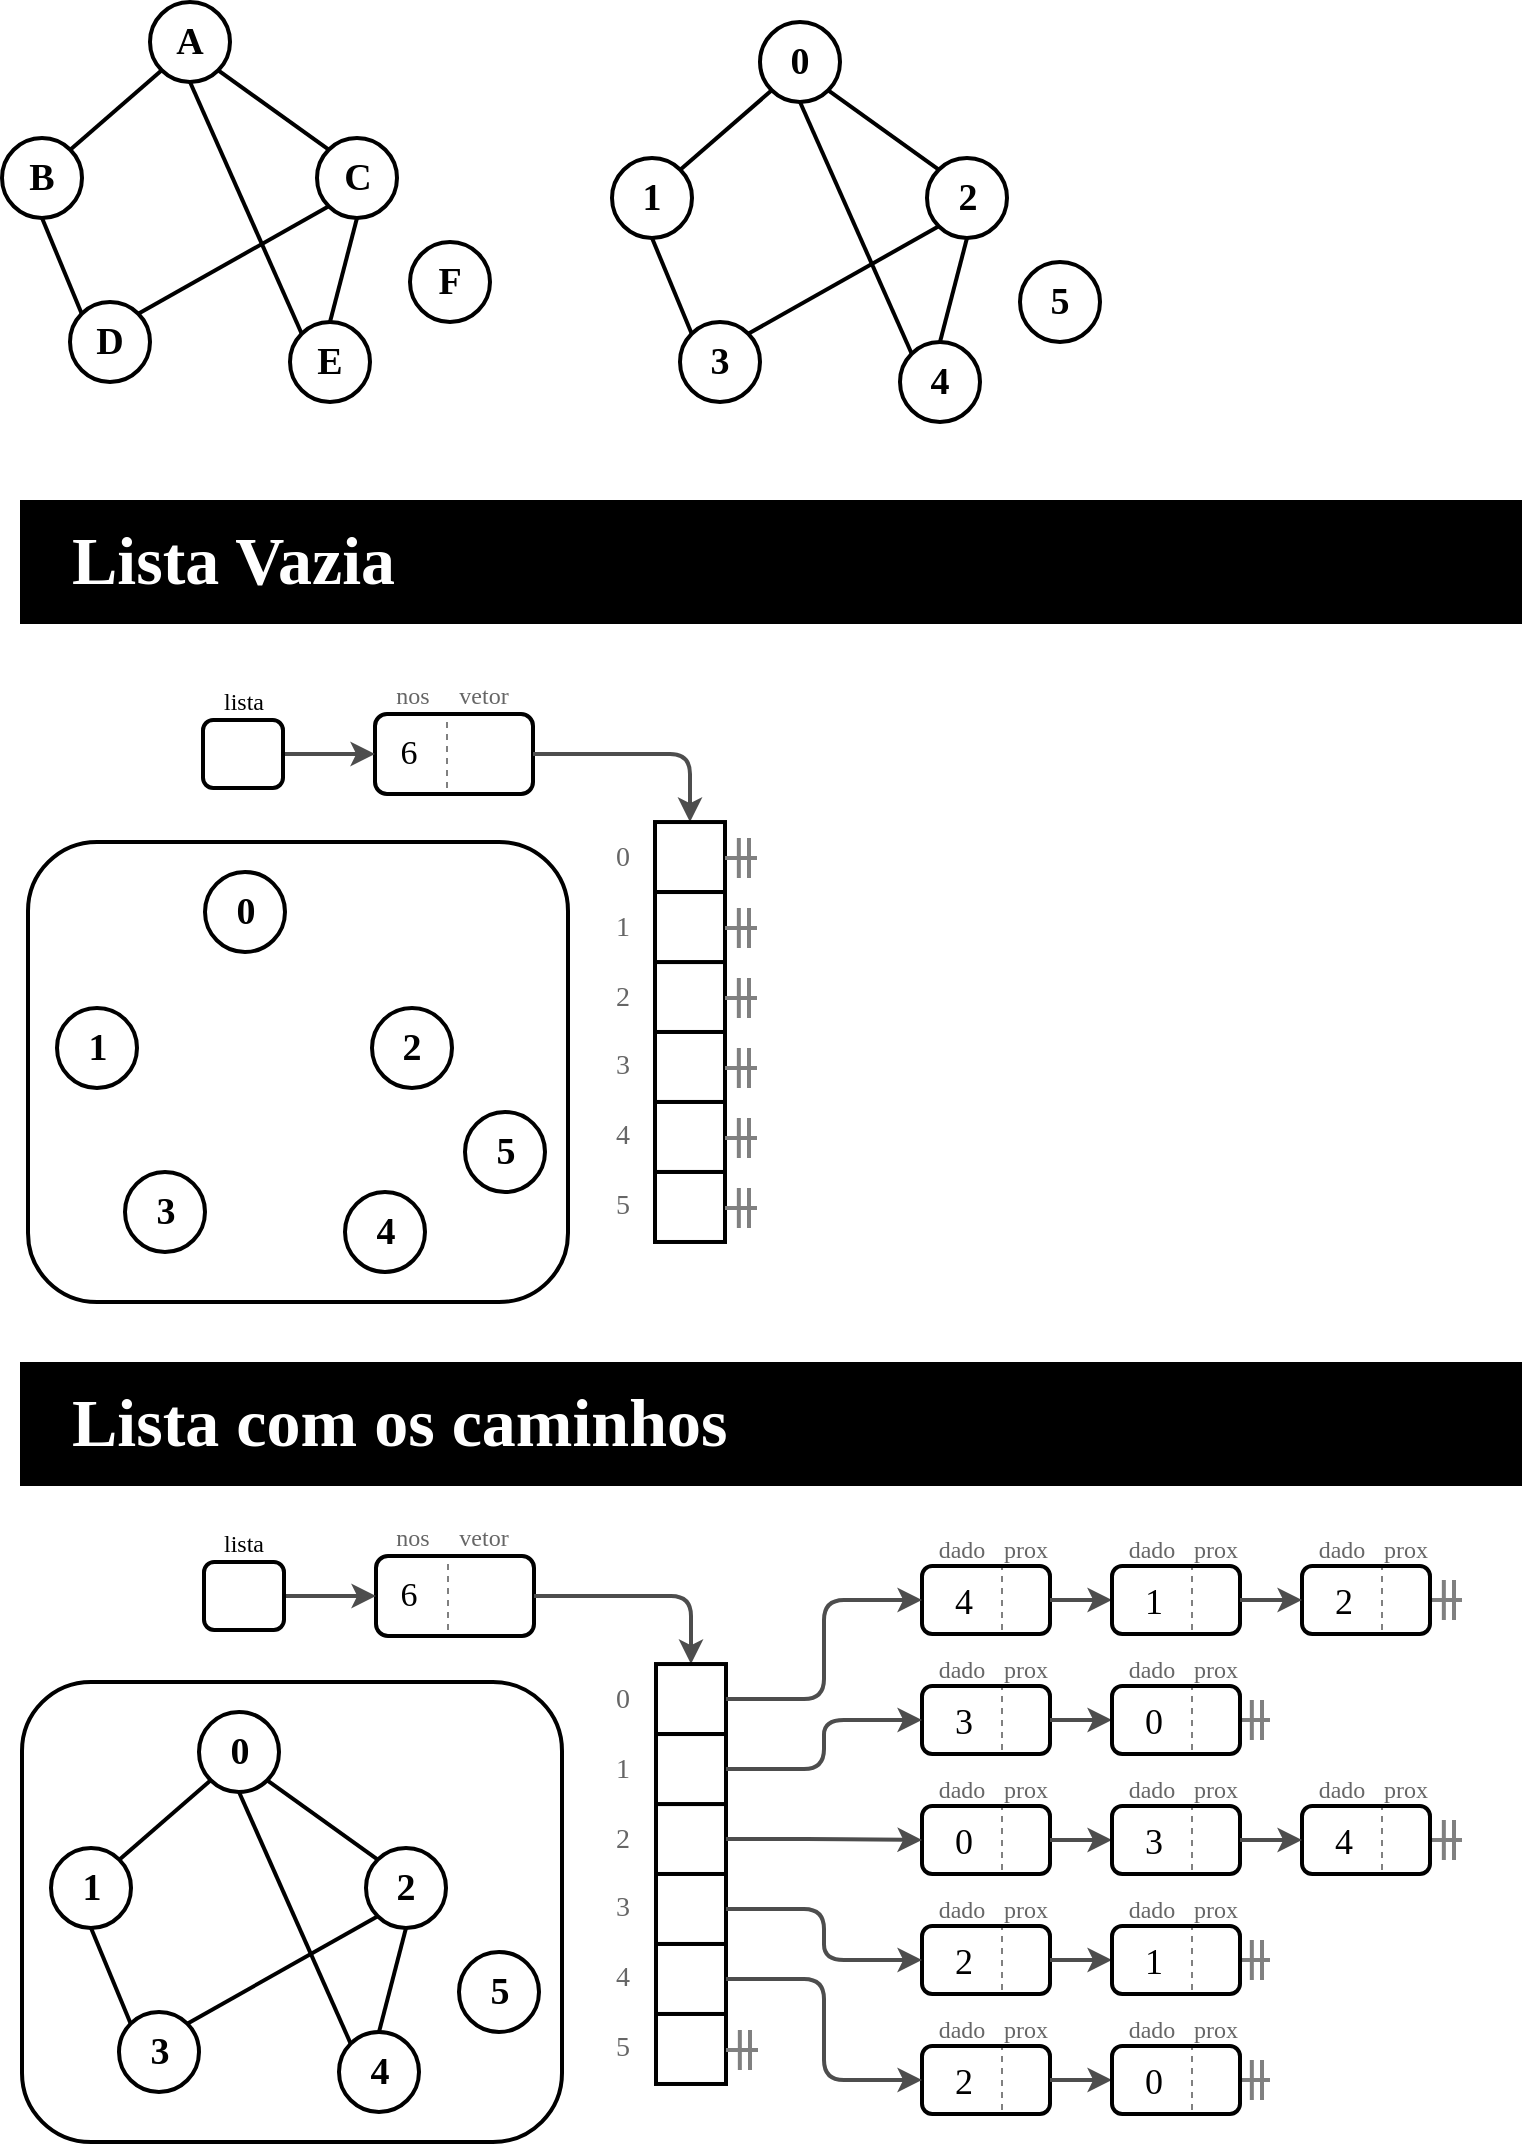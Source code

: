 <mxfile version="14.5.1" type="device"><diagram id="eyy5Unb79OVCJRkAhuEQ" name="Página-1"><mxGraphModel dx="2377" dy="1371" grid="1" gridSize="10" guides="1" tooltips="1" connect="1" arrows="1" fold="1" page="1" pageScale="1" pageWidth="1169" pageHeight="827" math="0" shadow="0"><root><mxCell id="0"/><mxCell id="1" parent="0"/><mxCell id="Rwfq_C-jw6CC4hOzbvX0-141" value="" style="rounded=0;whiteSpace=wrap;html=1;strokeWidth=2;fontFamily=Patrick Hand;fontSource=https%3A%2F%2Ffonts.googleapis.com%2Fcss%3Ffamily%3DPatrick%2BHand;fontSize=27;align=left;fillColor=#000000;" vertex="1" parent="1"><mxGeometry x="150" y="310" width="749" height="60" as="geometry"/></mxCell><mxCell id="Rwfq_C-jw6CC4hOzbvX0-126" value="" style="rounded=1;whiteSpace=wrap;html=1;fontFamily=Patrick Hand;fontSource=https%3A%2F%2Ffonts.googleapis.com%2Fcss%3Ffamily%3DPatrick%2BHand;fontSize=27;align=left;strokeWidth=2;" vertex="1" parent="1"><mxGeometry x="153" y="480" width="270" height="230" as="geometry"/></mxCell><mxCell id="1aIYGadeGIV4sWH7ibQz-106" style="edgeStyle=none;rounded=0;orthogonalLoop=1;jettySize=auto;html=1;exitX=0;exitY=1;exitDx=0;exitDy=0;entryX=1;entryY=0;entryDx=0;entryDy=0;fontFamily=Patrick Hand;fontSource=https%3A%2F%2Ffonts.googleapis.com%2Fcss%3Ffamily%3DPatrick%2BHand;fontSize=19;endArrow=none;endFill=0;strokeWidth=2;" parent="1" source="1aIYGadeGIV4sWH7ibQz-102" target="1aIYGadeGIV4sWH7ibQz-104" edge="1"><mxGeometry relative="1" as="geometry"/></mxCell><mxCell id="1aIYGadeGIV4sWH7ibQz-102" value="A" style="ellipse;whiteSpace=wrap;html=1;aspect=fixed;fontSize=19;align=center;strokeWidth=2;fontStyle=1;fontFamily=Patrick Hand;fontSource=https%3A%2F%2Ffonts.googleapis.com%2Fcss%3Ffamily%3DPatrick%2BHand;" parent="1" vertex="1"><mxGeometry x="214" y="60" width="40" height="40" as="geometry"/></mxCell><mxCell id="1aIYGadeGIV4sWH7ibQz-104" value="B" style="ellipse;whiteSpace=wrap;html=1;aspect=fixed;fontSize=19;align=center;strokeWidth=2;fontStyle=1;fontFamily=Patrick Hand;fontSource=https%3A%2F%2Ffonts.googleapis.com%2Fcss%3Ffamily%3DPatrick%2BHand;" parent="1" vertex="1"><mxGeometry x="140" y="128" width="40" height="40" as="geometry"/></mxCell><mxCell id="1aIYGadeGIV4sWH7ibQz-105" value="C" style="ellipse;whiteSpace=wrap;html=1;aspect=fixed;fontSize=19;align=center;strokeWidth=2;fontStyle=1;fontFamily=Patrick Hand;fontSource=https%3A%2F%2Ffonts.googleapis.com%2Fcss%3Ffamily%3DPatrick%2BHand;" parent="1" vertex="1"><mxGeometry x="297.5" y="128" width="40" height="40" as="geometry"/></mxCell><mxCell id="1aIYGadeGIV4sWH7ibQz-107" style="edgeStyle=none;rounded=0;orthogonalLoop=1;jettySize=auto;html=1;exitX=1;exitY=1;exitDx=0;exitDy=0;entryX=0;entryY=0;entryDx=0;entryDy=0;fontFamily=Patrick Hand;fontSource=https%3A%2F%2Ffonts.googleapis.com%2Fcss%3Ffamily%3DPatrick%2BHand;fontSize=19;endArrow=none;endFill=0;strokeWidth=2;" parent="1" source="1aIYGadeGIV4sWH7ibQz-102" target="1aIYGadeGIV4sWH7ibQz-105" edge="1"><mxGeometry relative="1" as="geometry"><mxPoint x="229.858" y="104.142" as="sourcePoint"/><mxPoint x="168.142" y="145.858" as="targetPoint"/></mxGeometry></mxCell><mxCell id="1aIYGadeGIV4sWH7ibQz-108" value="D" style="ellipse;whiteSpace=wrap;html=1;aspect=fixed;fontSize=19;align=center;strokeWidth=2;fontStyle=1;fontFamily=Patrick Hand;fontSource=https%3A%2F%2Ffonts.googleapis.com%2Fcss%3Ffamily%3DPatrick%2BHand;" parent="1" vertex="1"><mxGeometry x="174" y="210" width="40" height="40" as="geometry"/></mxCell><mxCell id="1aIYGadeGIV4sWH7ibQz-109" value="E" style="ellipse;whiteSpace=wrap;html=1;aspect=fixed;fontSize=19;align=center;strokeWidth=2;fontStyle=1;fontFamily=Patrick Hand;fontSource=https%3A%2F%2Ffonts.googleapis.com%2Fcss%3Ffamily%3DPatrick%2BHand;" parent="1" vertex="1"><mxGeometry x="284" y="220" width="40" height="40" as="geometry"/></mxCell><mxCell id="1aIYGadeGIV4sWH7ibQz-110" style="edgeStyle=none;rounded=0;orthogonalLoop=1;jettySize=auto;html=1;exitX=0;exitY=0;exitDx=0;exitDy=0;entryX=0.5;entryY=1;entryDx=0;entryDy=0;fontFamily=Patrick Hand;fontSource=https%3A%2F%2Ffonts.googleapis.com%2Fcss%3Ffamily%3DPatrick%2BHand;fontSize=19;endArrow=none;endFill=0;strokeWidth=2;" parent="1" source="1aIYGadeGIV4sWH7ibQz-108" target="1aIYGadeGIV4sWH7ibQz-104" edge="1"><mxGeometry relative="1" as="geometry"><mxPoint x="229.858" y="104.142" as="sourcePoint"/><mxPoint x="184.142" y="143.858" as="targetPoint"/></mxGeometry></mxCell><mxCell id="1aIYGadeGIV4sWH7ibQz-111" style="edgeStyle=none;rounded=0;orthogonalLoop=1;jettySize=auto;html=1;exitX=0;exitY=1;exitDx=0;exitDy=0;entryX=1;entryY=0;entryDx=0;entryDy=0;fontFamily=Patrick Hand;fontSource=https%3A%2F%2Ffonts.googleapis.com%2Fcss%3Ffamily%3DPatrick%2BHand;fontSize=19;endArrow=none;endFill=0;strokeWidth=2;" parent="1" source="1aIYGadeGIV4sWH7ibQz-105" target="1aIYGadeGIV4sWH7ibQz-108" edge="1"><mxGeometry relative="1" as="geometry"><mxPoint x="239.858" y="114.142" as="sourcePoint"/><mxPoint x="194.142" y="153.858" as="targetPoint"/></mxGeometry></mxCell><mxCell id="1aIYGadeGIV4sWH7ibQz-112" style="edgeStyle=none;rounded=0;orthogonalLoop=1;jettySize=auto;html=1;exitX=0.5;exitY=1;exitDx=0;exitDy=0;entryX=0;entryY=0;entryDx=0;entryDy=0;fontFamily=Patrick Hand;fontSource=https%3A%2F%2Ffonts.googleapis.com%2Fcss%3Ffamily%3DPatrick%2BHand;fontSize=19;endArrow=none;endFill=0;strokeWidth=2;" parent="1" source="1aIYGadeGIV4sWH7ibQz-102" target="1aIYGadeGIV4sWH7ibQz-109" edge="1"><mxGeometry relative="1" as="geometry"><mxPoint x="249.858" y="124.142" as="sourcePoint"/><mxPoint x="204.142" y="163.858" as="targetPoint"/></mxGeometry></mxCell><mxCell id="1aIYGadeGIV4sWH7ibQz-113" value="F" style="ellipse;whiteSpace=wrap;html=1;aspect=fixed;fontSize=19;align=center;strokeWidth=2;fontStyle=1;fontFamily=Patrick Hand;fontSource=https%3A%2F%2Ffonts.googleapis.com%2Fcss%3Ffamily%3DPatrick%2BHand;" parent="1" vertex="1"><mxGeometry x="344" y="180" width="40" height="40" as="geometry"/></mxCell><mxCell id="1aIYGadeGIV4sWH7ibQz-114" style="edgeStyle=none;rounded=0;orthogonalLoop=1;jettySize=auto;html=1;exitX=0.5;exitY=1;exitDx=0;exitDy=0;entryX=0.5;entryY=0;entryDx=0;entryDy=0;fontFamily=Patrick Hand;fontSource=https%3A%2F%2Ffonts.googleapis.com%2Fcss%3Ffamily%3DPatrick%2BHand;fontSize=19;endArrow=none;endFill=0;strokeWidth=2;" parent="1" source="1aIYGadeGIV4sWH7ibQz-105" target="1aIYGadeGIV4sWH7ibQz-109" edge="1"><mxGeometry relative="1" as="geometry"><mxPoint x="244" y="110" as="sourcePoint"/><mxPoint x="299.858" y="235.858" as="targetPoint"/></mxGeometry></mxCell><mxCell id="1aIYGadeGIV4sWH7ibQz-241" value="" style="rounded=1;whiteSpace=wrap;html=1;fontSize=21;fontColor=#666666;align=center;strokeWidth=2;" parent="1" vertex="1"><mxGeometry x="326.5" y="416" width="79" height="40" as="geometry"/></mxCell><mxCell id="1aIYGadeGIV4sWH7ibQz-242" value="nos" style="text;html=1;strokeColor=none;fillColor=none;align=center;verticalAlign=middle;whiteSpace=wrap;rounded=0;fontSize=12;fontColor=#666666;fontFamily=Patrick Hand;fontSource=https%3A%2F%2Ffonts.googleapis.com%2Fcss%3Ffamily%3DPatrick%2BHand;" parent="1" vertex="1"><mxGeometry x="331.5" y="400" width="27" height="13" as="geometry"/></mxCell><mxCell id="1aIYGadeGIV4sWH7ibQz-243" value="vetor" style="text;html=1;strokeColor=none;fillColor=none;align=center;verticalAlign=middle;whiteSpace=wrap;rounded=0;fontSize=12;fontColor=#666666;fontFamily=Patrick Hand;fontSource=https%3A%2F%2Ffonts.googleapis.com%2Fcss%3Ffamily%3DPatrick%2BHand;" parent="1" vertex="1"><mxGeometry x="368.5" y="400" width="24" height="13" as="geometry"/></mxCell><mxCell id="1aIYGadeGIV4sWH7ibQz-244" value="" style="endArrow=none;dashed=1;html=1;strokeWidth=1;fontSize=21;fontColor=#666666;entryX=0.5;entryY=0;entryDx=0;entryDy=0;strokeColor=#808080;endSize=6;startSize=6;rounded=0;spacing=0;exitX=0.5;exitY=1;exitDx=0;exitDy=0;" parent="1" edge="1"><mxGeometry width="50" height="50" relative="1" as="geometry"><mxPoint x="362.5" y="453" as="sourcePoint"/><mxPoint x="362.5" y="419" as="targetPoint"/></mxGeometry></mxCell><mxCell id="1aIYGadeGIV4sWH7ibQz-245" style="edgeStyle=orthogonalEdgeStyle;rounded=0;orthogonalLoop=1;jettySize=auto;html=1;entryX=0;entryY=0.5;entryDx=0;entryDy=0;fontSize=17;fontColor=#000000;strokeColor=#4D4D4D;strokeWidth=2;" parent="1" source="1aIYGadeGIV4sWH7ibQz-246" target="1aIYGadeGIV4sWH7ibQz-241" edge="1"><mxGeometry relative="1" as="geometry"><mxPoint x="237.5" y="436" as="targetPoint"/></mxGeometry></mxCell><mxCell id="1aIYGadeGIV4sWH7ibQz-246" value="" style="rounded=1;whiteSpace=wrap;html=1;fontSize=21;fontColor=#666666;align=center;strokeWidth=2;labelBackgroundColor=#ffffff;fillColor=none;" parent="1" vertex="1"><mxGeometry x="240.5" y="419" width="40" height="34" as="geometry"/></mxCell><mxCell id="1aIYGadeGIV4sWH7ibQz-247" value="lista" style="text;html=1;strokeColor=none;fillColor=none;align=center;verticalAlign=middle;whiteSpace=wrap;rounded=0;fontSize=12;fontFamily=Patrick Hand;fontSource=https%3A%2F%2Ffonts.googleapis.com%2Fcss%3Ffamily%3DPatrick%2BHand;" parent="1" vertex="1"><mxGeometry x="240.5" y="403" width="40" height="13" as="geometry"/></mxCell><mxCell id="1aIYGadeGIV4sWH7ibQz-248" value="6" style="text;html=1;strokeColor=none;fillColor=none;align=center;verticalAlign=middle;whiteSpace=wrap;rounded=0;fontSize=17;fontFamily=Patrick Hand;fontSource=https%3A%2F%2Ffonts.googleapis.com%2Fcss%3Ffamily%3DPatrick%2BHand;" parent="1" vertex="1"><mxGeometry x="329.5" y="426" width="27" height="20" as="geometry"/></mxCell><mxCell id="1aIYGadeGIV4sWH7ibQz-249" style="edgeStyle=orthogonalEdgeStyle;rounded=1;orthogonalLoop=1;jettySize=auto;html=1;entryX=0.5;entryY=0;entryDx=0;entryDy=0;strokeColor=#4D4D4D;strokeWidth=2;fontSize=20;fontColor=#4D4D4D;exitX=1;exitY=0.5;exitDx=0;exitDy=0;" parent="1" source="1aIYGadeGIV4sWH7ibQz-241" target="1aIYGadeGIV4sWH7ibQz-250" edge="1"><mxGeometry relative="1" as="geometry"><mxPoint x="415" y="555.5" as="sourcePoint"/><mxPoint x="325" y="545.5" as="targetPoint"/></mxGeometry></mxCell><mxCell id="1aIYGadeGIV4sWH7ibQz-250" value="" style="rounded=0;whiteSpace=wrap;html=1;fontSize=20;strokeWidth=2;fontFamily=Patrick Hand;fontSource=https%3A%2F%2Ffonts.googleapis.com%2Fcss%3Ffamily%3DPatrick%2BHand;verticalAlign=middle;" parent="1" vertex="1"><mxGeometry x="466.5" y="470.02" width="35" height="35" as="geometry"/></mxCell><mxCell id="1aIYGadeGIV4sWH7ibQz-251" value="0" style="text;html=1;strokeColor=none;fillColor=none;align=center;verticalAlign=middle;whiteSpace=wrap;rounded=0;fontSize=14;fontColor=#666666;fontFamily=Patrick Hand;fontSource=https%3A%2F%2Ffonts.googleapis.com%2Fcss%3Ffamily%3DPatrick%2BHand;" parent="1" vertex="1"><mxGeometry x="433.5" y="481.02" width="33" height="13" as="geometry"/></mxCell><mxCell id="1aIYGadeGIV4sWH7ibQz-252" value="" style="rounded=0;whiteSpace=wrap;html=1;fontSize=20;strokeWidth=2;fontFamily=Patrick Hand;fontSource=https%3A%2F%2Ffonts.googleapis.com%2Fcss%3Ffamily%3DPatrick%2BHand;verticalAlign=middle;" parent="1" vertex="1"><mxGeometry x="466.5" y="540.02" width="35" height="35" as="geometry"/></mxCell><mxCell id="1aIYGadeGIV4sWH7ibQz-253" value="2" style="text;html=1;strokeColor=none;fillColor=none;align=center;verticalAlign=middle;whiteSpace=wrap;rounded=0;fontSize=14;fontColor=#666666;fontFamily=Patrick Hand;fontSource=https%3A%2F%2Ffonts.googleapis.com%2Fcss%3Ffamily%3DPatrick%2BHand;" parent="1" vertex="1"><mxGeometry x="433.5" y="551.02" width="33" height="13" as="geometry"/></mxCell><mxCell id="1aIYGadeGIV4sWH7ibQz-254" value="" style="rounded=0;whiteSpace=wrap;html=1;fontSize=20;strokeWidth=2;fontFamily=Patrick Hand;fontSource=https%3A%2F%2Ffonts.googleapis.com%2Fcss%3Ffamily%3DPatrick%2BHand;verticalAlign=middle;" parent="1" vertex="1"><mxGeometry x="466.5" y="505.02" width="35" height="35" as="geometry"/></mxCell><mxCell id="1aIYGadeGIV4sWH7ibQz-255" value="1" style="text;html=1;strokeColor=none;fillColor=none;align=center;verticalAlign=middle;whiteSpace=wrap;rounded=0;fontSize=14;fontColor=#666666;fontFamily=Patrick Hand;fontSource=https%3A%2F%2Ffonts.googleapis.com%2Fcss%3Ffamily%3DPatrick%2BHand;" parent="1" vertex="1"><mxGeometry x="433.5" y="516.02" width="33" height="13" as="geometry"/></mxCell><mxCell id="1aIYGadeGIV4sWH7ibQz-256" value="" style="rounded=0;whiteSpace=wrap;html=1;fontSize=20;strokeWidth=2;fontFamily=Patrick Hand;fontSource=https%3A%2F%2Ffonts.googleapis.com%2Fcss%3Ffamily%3DPatrick%2BHand;verticalAlign=middle;" parent="1" vertex="1"><mxGeometry x="466.5" y="574.99" width="35" height="35" as="geometry"/></mxCell><mxCell id="1aIYGadeGIV4sWH7ibQz-257" value="3" style="text;html=1;strokeColor=none;fillColor=none;align=center;verticalAlign=middle;whiteSpace=wrap;rounded=0;fontSize=14;fontColor=#666666;fontFamily=Patrick Hand;fontSource=https%3A%2F%2Ffonts.googleapis.com%2Fcss%3Ffamily%3DPatrick%2BHand;" parent="1" vertex="1"><mxGeometry x="433.5" y="585.99" width="33" height="13" as="geometry"/></mxCell><mxCell id="1aIYGadeGIV4sWH7ibQz-258" value="" style="rounded=0;whiteSpace=wrap;html=1;fontSize=20;strokeWidth=2;fontFamily=Patrick Hand;fontSource=https%3A%2F%2Ffonts.googleapis.com%2Fcss%3Ffamily%3DPatrick%2BHand;verticalAlign=middle;" parent="1" vertex="1"><mxGeometry x="466.5" y="609.99" width="35" height="35" as="geometry"/></mxCell><mxCell id="1aIYGadeGIV4sWH7ibQz-259" value="4" style="text;html=1;strokeColor=none;fillColor=none;align=center;verticalAlign=middle;whiteSpace=wrap;rounded=0;fontSize=14;fontColor=#666666;fontFamily=Patrick Hand;fontSource=https%3A%2F%2Ffonts.googleapis.com%2Fcss%3Ffamily%3DPatrick%2BHand;" parent="1" vertex="1"><mxGeometry x="433.5" y="620.99" width="33" height="13" as="geometry"/></mxCell><mxCell id="1aIYGadeGIV4sWH7ibQz-260" value="" style="rounded=0;whiteSpace=wrap;html=1;fontSize=20;strokeWidth=2;fontFamily=Patrick Hand;fontSource=https%3A%2F%2Ffonts.googleapis.com%2Fcss%3Ffamily%3DPatrick%2BHand;verticalAlign=middle;" parent="1" vertex="1"><mxGeometry x="466.5" y="644.99" width="35" height="35" as="geometry"/></mxCell><mxCell id="1aIYGadeGIV4sWH7ibQz-261" value="5" style="text;html=1;strokeColor=none;fillColor=none;align=center;verticalAlign=middle;whiteSpace=wrap;rounded=0;fontSize=14;fontColor=#666666;fontFamily=Patrick Hand;fontSource=https%3A%2F%2Ffonts.googleapis.com%2Fcss%3Ffamily%3DPatrick%2BHand;" parent="1" vertex="1"><mxGeometry x="433.5" y="655.99" width="33" height="13" as="geometry"/></mxCell><mxCell id="1aIYGadeGIV4sWH7ibQz-262" value="" style="group" parent="1" vertex="1" connectable="0"><mxGeometry x="501.5" y="653" width="16" height="20" as="geometry"/></mxCell><mxCell id="1aIYGadeGIV4sWH7ibQz-263" value="" style="endArrow=none;html=1;strokeColor=#808080;strokeWidth=2;fontFamily=Patrick Hand;fontSource=https%3A%2F%2Ffonts.googleapis.com%2Fcss%3Ffamily%3DPatrick%2BHand;fontSize=12;fontColor=#000000;" parent="1aIYGadeGIV4sWH7ibQz-262" edge="1"><mxGeometry width="50" height="50" as="geometry"><mxPoint y="10" as="sourcePoint"/><mxPoint x="16" y="10" as="targetPoint"/></mxGeometry></mxCell><mxCell id="1aIYGadeGIV4sWH7ibQz-264" value="" style="endArrow=none;html=1;strokeColor=#808080;strokeWidth=2;fontFamily=Patrick Hand;fontSource=https%3A%2F%2Ffonts.googleapis.com%2Fcss%3Ffamily%3DPatrick%2BHand;fontSize=12;fontColor=#000000;" parent="1aIYGadeGIV4sWH7ibQz-262" edge="1"><mxGeometry x="-2" width="50" height="50" as="geometry"><mxPoint x="6.92" y="20" as="sourcePoint"/><mxPoint x="6.92" as="targetPoint"/></mxGeometry></mxCell><mxCell id="1aIYGadeGIV4sWH7ibQz-265" value="" style="endArrow=none;html=1;strokeColor=#808080;strokeWidth=2;fontFamily=Patrick Hand;fontSource=https%3A%2F%2Ffonts.googleapis.com%2Fcss%3Ffamily%3DPatrick%2BHand;fontSize=12;fontColor=#000000;" parent="1aIYGadeGIV4sWH7ibQz-262" edge="1"><mxGeometry x="-3" width="50" height="50" as="geometry"><mxPoint x="12.0" y="20" as="sourcePoint"/><mxPoint x="12.0" as="targetPoint"/></mxGeometry></mxCell><mxCell id="1aIYGadeGIV4sWH7ibQz-266" value="" style="group" parent="1" vertex="1" connectable="0"><mxGeometry x="501.5" y="618" width="16" height="20" as="geometry"/></mxCell><mxCell id="1aIYGadeGIV4sWH7ibQz-267" value="" style="endArrow=none;html=1;strokeColor=#808080;strokeWidth=2;fontFamily=Patrick Hand;fontSource=https%3A%2F%2Ffonts.googleapis.com%2Fcss%3Ffamily%3DPatrick%2BHand;fontSize=12;fontColor=#000000;" parent="1aIYGadeGIV4sWH7ibQz-266" edge="1"><mxGeometry width="50" height="50" as="geometry"><mxPoint y="10" as="sourcePoint"/><mxPoint x="16" y="10" as="targetPoint"/></mxGeometry></mxCell><mxCell id="1aIYGadeGIV4sWH7ibQz-268" value="" style="endArrow=none;html=1;strokeColor=#808080;strokeWidth=2;fontFamily=Patrick Hand;fontSource=https%3A%2F%2Ffonts.googleapis.com%2Fcss%3Ffamily%3DPatrick%2BHand;fontSize=12;fontColor=#000000;" parent="1aIYGadeGIV4sWH7ibQz-266" edge="1"><mxGeometry x="-2" width="50" height="50" as="geometry"><mxPoint x="6.92" y="20" as="sourcePoint"/><mxPoint x="6.92" as="targetPoint"/></mxGeometry></mxCell><mxCell id="1aIYGadeGIV4sWH7ibQz-269" value="" style="endArrow=none;html=1;strokeColor=#808080;strokeWidth=2;fontFamily=Patrick Hand;fontSource=https%3A%2F%2Ffonts.googleapis.com%2Fcss%3Ffamily%3DPatrick%2BHand;fontSize=12;fontColor=#000000;" parent="1aIYGadeGIV4sWH7ibQz-266" edge="1"><mxGeometry x="-3" width="50" height="50" as="geometry"><mxPoint x="12.0" y="20" as="sourcePoint"/><mxPoint x="12.0" as="targetPoint"/></mxGeometry></mxCell><mxCell id="1aIYGadeGIV4sWH7ibQz-274" value="" style="group" parent="1" vertex="1" connectable="0"><mxGeometry x="501.5" y="548" width="16" height="20" as="geometry"/></mxCell><mxCell id="1aIYGadeGIV4sWH7ibQz-275" value="" style="endArrow=none;html=1;strokeColor=#808080;strokeWidth=2;fontFamily=Patrick Hand;fontSource=https%3A%2F%2Ffonts.googleapis.com%2Fcss%3Ffamily%3DPatrick%2BHand;fontSize=12;fontColor=#000000;" parent="1aIYGadeGIV4sWH7ibQz-274" edge="1"><mxGeometry width="50" height="50" as="geometry"><mxPoint y="10" as="sourcePoint"/><mxPoint x="16" y="10" as="targetPoint"/></mxGeometry></mxCell><mxCell id="1aIYGadeGIV4sWH7ibQz-276" value="" style="endArrow=none;html=1;strokeColor=#808080;strokeWidth=2;fontFamily=Patrick Hand;fontSource=https%3A%2F%2Ffonts.googleapis.com%2Fcss%3Ffamily%3DPatrick%2BHand;fontSize=12;fontColor=#000000;" parent="1aIYGadeGIV4sWH7ibQz-274" edge="1"><mxGeometry x="-2" width="50" height="50" as="geometry"><mxPoint x="6.92" y="20" as="sourcePoint"/><mxPoint x="6.92" as="targetPoint"/></mxGeometry></mxCell><mxCell id="1aIYGadeGIV4sWH7ibQz-277" value="" style="endArrow=none;html=1;strokeColor=#808080;strokeWidth=2;fontFamily=Patrick Hand;fontSource=https%3A%2F%2Ffonts.googleapis.com%2Fcss%3Ffamily%3DPatrick%2BHand;fontSize=12;fontColor=#000000;" parent="1aIYGadeGIV4sWH7ibQz-274" edge="1"><mxGeometry x="-3" width="50" height="50" as="geometry"><mxPoint x="12.0" y="20" as="sourcePoint"/><mxPoint x="12.0" as="targetPoint"/></mxGeometry></mxCell><mxCell id="Rwfq_C-jw6CC4hOzbvX0-1" style="edgeStyle=none;rounded=0;orthogonalLoop=1;jettySize=auto;html=1;exitX=0;exitY=1;exitDx=0;exitDy=0;entryX=1;entryY=0;entryDx=0;entryDy=0;fontFamily=Patrick Hand;fontSource=https%3A%2F%2Ffonts.googleapis.com%2Fcss%3Ffamily%3DPatrick%2BHand;fontSize=19;endArrow=none;endFill=0;strokeWidth=2;" edge="1" parent="1" source="Rwfq_C-jw6CC4hOzbvX0-2" target="Rwfq_C-jw6CC4hOzbvX0-3"><mxGeometry relative="1" as="geometry"/></mxCell><mxCell id="Rwfq_C-jw6CC4hOzbvX0-2" value="0" style="ellipse;whiteSpace=wrap;html=1;aspect=fixed;fontSize=19;align=center;strokeWidth=2;fontStyle=1;fontFamily=Patrick Hand;fontSource=https%3A%2F%2Ffonts.googleapis.com%2Fcss%3Ffamily%3DPatrick%2BHand;" vertex="1" parent="1"><mxGeometry x="519" y="70" width="40" height="40" as="geometry"/></mxCell><mxCell id="Rwfq_C-jw6CC4hOzbvX0-3" value="1" style="ellipse;whiteSpace=wrap;html=1;aspect=fixed;fontSize=19;align=center;strokeWidth=2;fontStyle=1;fontFamily=Patrick Hand;fontSource=https%3A%2F%2Ffonts.googleapis.com%2Fcss%3Ffamily%3DPatrick%2BHand;" vertex="1" parent="1"><mxGeometry x="445" y="138" width="40" height="40" as="geometry"/></mxCell><mxCell id="Rwfq_C-jw6CC4hOzbvX0-4" value="2" style="ellipse;whiteSpace=wrap;html=1;aspect=fixed;fontSize=19;align=center;strokeWidth=2;fontStyle=1;fontFamily=Patrick Hand;fontSource=https%3A%2F%2Ffonts.googleapis.com%2Fcss%3Ffamily%3DPatrick%2BHand;" vertex="1" parent="1"><mxGeometry x="602.5" y="138" width="40" height="40" as="geometry"/></mxCell><mxCell id="Rwfq_C-jw6CC4hOzbvX0-5" style="edgeStyle=none;rounded=0;orthogonalLoop=1;jettySize=auto;html=1;exitX=1;exitY=1;exitDx=0;exitDy=0;entryX=0;entryY=0;entryDx=0;entryDy=0;fontFamily=Patrick Hand;fontSource=https%3A%2F%2Ffonts.googleapis.com%2Fcss%3Ffamily%3DPatrick%2BHand;fontSize=19;endArrow=none;endFill=0;strokeWidth=2;" edge="1" parent="1" source="Rwfq_C-jw6CC4hOzbvX0-2" target="Rwfq_C-jw6CC4hOzbvX0-4"><mxGeometry relative="1" as="geometry"><mxPoint x="534.858" y="114.142" as="sourcePoint"/><mxPoint x="473.142" y="155.858" as="targetPoint"/></mxGeometry></mxCell><mxCell id="Rwfq_C-jw6CC4hOzbvX0-6" value="3" style="ellipse;whiteSpace=wrap;html=1;aspect=fixed;fontSize=19;align=center;strokeWidth=2;fontStyle=1;fontFamily=Patrick Hand;fontSource=https%3A%2F%2Ffonts.googleapis.com%2Fcss%3Ffamily%3DPatrick%2BHand;" vertex="1" parent="1"><mxGeometry x="479" y="220" width="40" height="40" as="geometry"/></mxCell><mxCell id="Rwfq_C-jw6CC4hOzbvX0-7" value="4" style="ellipse;whiteSpace=wrap;html=1;aspect=fixed;fontSize=19;align=center;strokeWidth=2;fontStyle=1;fontFamily=Patrick Hand;fontSource=https%3A%2F%2Ffonts.googleapis.com%2Fcss%3Ffamily%3DPatrick%2BHand;" vertex="1" parent="1"><mxGeometry x="589" y="230" width="40" height="40" as="geometry"/></mxCell><mxCell id="Rwfq_C-jw6CC4hOzbvX0-8" style="edgeStyle=none;rounded=0;orthogonalLoop=1;jettySize=auto;html=1;exitX=0;exitY=0;exitDx=0;exitDy=0;entryX=0.5;entryY=1;entryDx=0;entryDy=0;fontFamily=Patrick Hand;fontSource=https%3A%2F%2Ffonts.googleapis.com%2Fcss%3Ffamily%3DPatrick%2BHand;fontSize=19;endArrow=none;endFill=0;strokeWidth=2;" edge="1" parent="1" source="Rwfq_C-jw6CC4hOzbvX0-6" target="Rwfq_C-jw6CC4hOzbvX0-3"><mxGeometry relative="1" as="geometry"><mxPoint x="534.858" y="114.142" as="sourcePoint"/><mxPoint x="489.142" y="153.858" as="targetPoint"/></mxGeometry></mxCell><mxCell id="Rwfq_C-jw6CC4hOzbvX0-9" style="edgeStyle=none;rounded=0;orthogonalLoop=1;jettySize=auto;html=1;exitX=0;exitY=1;exitDx=0;exitDy=0;entryX=1;entryY=0;entryDx=0;entryDy=0;fontFamily=Patrick Hand;fontSource=https%3A%2F%2Ffonts.googleapis.com%2Fcss%3Ffamily%3DPatrick%2BHand;fontSize=19;endArrow=none;endFill=0;strokeWidth=2;" edge="1" parent="1" source="Rwfq_C-jw6CC4hOzbvX0-4" target="Rwfq_C-jw6CC4hOzbvX0-6"><mxGeometry relative="1" as="geometry"><mxPoint x="544.858" y="124.142" as="sourcePoint"/><mxPoint x="499.142" y="163.858" as="targetPoint"/></mxGeometry></mxCell><mxCell id="Rwfq_C-jw6CC4hOzbvX0-10" style="edgeStyle=none;rounded=0;orthogonalLoop=1;jettySize=auto;html=1;exitX=0.5;exitY=1;exitDx=0;exitDy=0;entryX=0;entryY=0;entryDx=0;entryDy=0;fontFamily=Patrick Hand;fontSource=https%3A%2F%2Ffonts.googleapis.com%2Fcss%3Ffamily%3DPatrick%2BHand;fontSize=19;endArrow=none;endFill=0;strokeWidth=2;" edge="1" parent="1" source="Rwfq_C-jw6CC4hOzbvX0-2" target="Rwfq_C-jw6CC4hOzbvX0-7"><mxGeometry relative="1" as="geometry"><mxPoint x="554.858" y="134.142" as="sourcePoint"/><mxPoint x="509.142" y="173.858" as="targetPoint"/></mxGeometry></mxCell><mxCell id="Rwfq_C-jw6CC4hOzbvX0-11" value="5" style="ellipse;whiteSpace=wrap;html=1;aspect=fixed;fontSize=19;align=center;strokeWidth=2;fontStyle=1;fontFamily=Patrick Hand;fontSource=https%3A%2F%2Ffonts.googleapis.com%2Fcss%3Ffamily%3DPatrick%2BHand;" vertex="1" parent="1"><mxGeometry x="649" y="190" width="40" height="40" as="geometry"/></mxCell><mxCell id="Rwfq_C-jw6CC4hOzbvX0-12" style="edgeStyle=none;rounded=0;orthogonalLoop=1;jettySize=auto;html=1;exitX=0.5;exitY=1;exitDx=0;exitDy=0;entryX=0.5;entryY=0;entryDx=0;entryDy=0;fontFamily=Patrick Hand;fontSource=https%3A%2F%2Ffonts.googleapis.com%2Fcss%3Ffamily%3DPatrick%2BHand;fontSize=19;endArrow=none;endFill=0;strokeWidth=2;" edge="1" parent="1" source="Rwfq_C-jw6CC4hOzbvX0-4" target="Rwfq_C-jw6CC4hOzbvX0-7"><mxGeometry relative="1" as="geometry"><mxPoint x="549" y="120" as="sourcePoint"/><mxPoint x="604.858" y="245.858" as="targetPoint"/></mxGeometry></mxCell><mxCell id="Rwfq_C-jw6CC4hOzbvX0-100" value="" style="group" vertex="1" connectable="0" parent="1"><mxGeometry x="501.5" y="583" width="16" height="20" as="geometry"/></mxCell><mxCell id="Rwfq_C-jw6CC4hOzbvX0-101" value="" style="endArrow=none;html=1;strokeColor=#808080;strokeWidth=2;fontFamily=Patrick Hand;fontSource=https%3A%2F%2Ffonts.googleapis.com%2Fcss%3Ffamily%3DPatrick%2BHand;fontSize=12;fontColor=#000000;" edge="1" parent="Rwfq_C-jw6CC4hOzbvX0-100"><mxGeometry width="50" height="50" as="geometry"><mxPoint y="10" as="sourcePoint"/><mxPoint x="16" y="10" as="targetPoint"/></mxGeometry></mxCell><mxCell id="Rwfq_C-jw6CC4hOzbvX0-102" value="" style="endArrow=none;html=1;strokeColor=#808080;strokeWidth=2;fontFamily=Patrick Hand;fontSource=https%3A%2F%2Ffonts.googleapis.com%2Fcss%3Ffamily%3DPatrick%2BHand;fontSize=12;fontColor=#000000;" edge="1" parent="Rwfq_C-jw6CC4hOzbvX0-100"><mxGeometry x="-2" width="50" height="50" as="geometry"><mxPoint x="6.92" y="20" as="sourcePoint"/><mxPoint x="6.92" as="targetPoint"/></mxGeometry></mxCell><mxCell id="Rwfq_C-jw6CC4hOzbvX0-103" value="" style="endArrow=none;html=1;strokeColor=#808080;strokeWidth=2;fontFamily=Patrick Hand;fontSource=https%3A%2F%2Ffonts.googleapis.com%2Fcss%3Ffamily%3DPatrick%2BHand;fontSize=12;fontColor=#000000;" edge="1" parent="Rwfq_C-jw6CC4hOzbvX0-100"><mxGeometry x="-3" width="50" height="50" as="geometry"><mxPoint x="12.0" y="20" as="sourcePoint"/><mxPoint x="12.0" as="targetPoint"/></mxGeometry></mxCell><mxCell id="Rwfq_C-jw6CC4hOzbvX0-104" value="" style="group" vertex="1" connectable="0" parent="1"><mxGeometry x="501.5" y="513" width="16" height="20" as="geometry"/></mxCell><mxCell id="Rwfq_C-jw6CC4hOzbvX0-105" value="" style="endArrow=none;html=1;strokeColor=#808080;strokeWidth=2;fontFamily=Patrick Hand;fontSource=https%3A%2F%2Ffonts.googleapis.com%2Fcss%3Ffamily%3DPatrick%2BHand;fontSize=12;fontColor=#000000;" edge="1" parent="Rwfq_C-jw6CC4hOzbvX0-104"><mxGeometry width="50" height="50" as="geometry"><mxPoint y="10" as="sourcePoint"/><mxPoint x="16" y="10" as="targetPoint"/></mxGeometry></mxCell><mxCell id="Rwfq_C-jw6CC4hOzbvX0-106" value="" style="endArrow=none;html=1;strokeColor=#808080;strokeWidth=2;fontFamily=Patrick Hand;fontSource=https%3A%2F%2Ffonts.googleapis.com%2Fcss%3Ffamily%3DPatrick%2BHand;fontSize=12;fontColor=#000000;" edge="1" parent="Rwfq_C-jw6CC4hOzbvX0-104"><mxGeometry x="-2" width="50" height="50" as="geometry"><mxPoint x="6.92" y="20" as="sourcePoint"/><mxPoint x="6.92" as="targetPoint"/></mxGeometry></mxCell><mxCell id="Rwfq_C-jw6CC4hOzbvX0-107" value="" style="endArrow=none;html=1;strokeColor=#808080;strokeWidth=2;fontFamily=Patrick Hand;fontSource=https%3A%2F%2Ffonts.googleapis.com%2Fcss%3Ffamily%3DPatrick%2BHand;fontSize=12;fontColor=#000000;" edge="1" parent="Rwfq_C-jw6CC4hOzbvX0-104"><mxGeometry x="-3" width="50" height="50" as="geometry"><mxPoint x="12.0" y="20" as="sourcePoint"/><mxPoint x="12.0" as="targetPoint"/></mxGeometry></mxCell><mxCell id="Rwfq_C-jw6CC4hOzbvX0-108" value="" style="group" vertex="1" connectable="0" parent="1"><mxGeometry x="501.5" y="478" width="16" height="20" as="geometry"/></mxCell><mxCell id="Rwfq_C-jw6CC4hOzbvX0-109" value="" style="endArrow=none;html=1;strokeColor=#808080;strokeWidth=2;fontFamily=Patrick Hand;fontSource=https%3A%2F%2Ffonts.googleapis.com%2Fcss%3Ffamily%3DPatrick%2BHand;fontSize=12;fontColor=#000000;" edge="1" parent="Rwfq_C-jw6CC4hOzbvX0-108"><mxGeometry width="50" height="50" as="geometry"><mxPoint y="10" as="sourcePoint"/><mxPoint x="16" y="10" as="targetPoint"/></mxGeometry></mxCell><mxCell id="Rwfq_C-jw6CC4hOzbvX0-110" value="" style="endArrow=none;html=1;strokeColor=#808080;strokeWidth=2;fontFamily=Patrick Hand;fontSource=https%3A%2F%2Ffonts.googleapis.com%2Fcss%3Ffamily%3DPatrick%2BHand;fontSize=12;fontColor=#000000;" edge="1" parent="Rwfq_C-jw6CC4hOzbvX0-108"><mxGeometry x="-2" width="50" height="50" as="geometry"><mxPoint x="6.92" y="20" as="sourcePoint"/><mxPoint x="6.92" as="targetPoint"/></mxGeometry></mxCell><mxCell id="Rwfq_C-jw6CC4hOzbvX0-111" value="" style="endArrow=none;html=1;strokeColor=#808080;strokeWidth=2;fontFamily=Patrick Hand;fontSource=https%3A%2F%2Ffonts.googleapis.com%2Fcss%3Ffamily%3DPatrick%2BHand;fontSize=12;fontColor=#000000;" edge="1" parent="Rwfq_C-jw6CC4hOzbvX0-108"><mxGeometry x="-3" width="50" height="50" as="geometry"><mxPoint x="12.0" y="20" as="sourcePoint"/><mxPoint x="12.0" as="targetPoint"/></mxGeometry></mxCell><mxCell id="Rwfq_C-jw6CC4hOzbvX0-113" value="Lista Vazia" style="text;html=1;align=left;verticalAlign=middle;whiteSpace=wrap;rounded=0;fontStyle=1;fontFamily=Patrick Hand;fontSource=https%3A%2F%2Ffonts.googleapis.com%2Fcss%3Ffamily%3DPatrick%2BHand;fontSize=34;fontColor=#FFFFFF;" vertex="1" parent="1"><mxGeometry x="173" y="330" width="180" height="20" as="geometry"/></mxCell><mxCell id="Rwfq_C-jw6CC4hOzbvX0-115" value="0" style="ellipse;whiteSpace=wrap;html=1;aspect=fixed;fontSize=19;align=center;strokeWidth=2;fontStyle=1;fontFamily=Patrick Hand;fontSource=https%3A%2F%2Ffonts.googleapis.com%2Fcss%3Ffamily%3DPatrick%2BHand;" vertex="1" parent="1"><mxGeometry x="241.5" y="494.99" width="40" height="40" as="geometry"/></mxCell><mxCell id="Rwfq_C-jw6CC4hOzbvX0-116" value="1" style="ellipse;whiteSpace=wrap;html=1;aspect=fixed;fontSize=19;align=center;strokeWidth=2;fontStyle=1;fontFamily=Patrick Hand;fontSource=https%3A%2F%2Ffonts.googleapis.com%2Fcss%3Ffamily%3DPatrick%2BHand;" vertex="1" parent="1"><mxGeometry x="167.5" y="562.99" width="40" height="40" as="geometry"/></mxCell><mxCell id="Rwfq_C-jw6CC4hOzbvX0-117" value="2" style="ellipse;whiteSpace=wrap;html=1;aspect=fixed;fontSize=19;align=center;strokeWidth=2;fontStyle=1;fontFamily=Patrick Hand;fontSource=https%3A%2F%2Ffonts.googleapis.com%2Fcss%3Ffamily%3DPatrick%2BHand;" vertex="1" parent="1"><mxGeometry x="325" y="562.99" width="40" height="40" as="geometry"/></mxCell><mxCell id="Rwfq_C-jw6CC4hOzbvX0-119" value="3" style="ellipse;whiteSpace=wrap;html=1;aspect=fixed;fontSize=19;align=center;strokeWidth=2;fontStyle=1;fontFamily=Patrick Hand;fontSource=https%3A%2F%2Ffonts.googleapis.com%2Fcss%3Ffamily%3DPatrick%2BHand;" vertex="1" parent="1"><mxGeometry x="201.5" y="644.99" width="40" height="40" as="geometry"/></mxCell><mxCell id="Rwfq_C-jw6CC4hOzbvX0-120" value="4" style="ellipse;whiteSpace=wrap;html=1;aspect=fixed;fontSize=19;align=center;strokeWidth=2;fontStyle=1;fontFamily=Patrick Hand;fontSource=https%3A%2F%2Ffonts.googleapis.com%2Fcss%3Ffamily%3DPatrick%2BHand;" vertex="1" parent="1"><mxGeometry x="311.5" y="654.99" width="40" height="40" as="geometry"/></mxCell><mxCell id="Rwfq_C-jw6CC4hOzbvX0-124" value="5" style="ellipse;whiteSpace=wrap;html=1;aspect=fixed;fontSize=19;align=center;strokeWidth=2;fontStyle=1;fontFamily=Patrick Hand;fontSource=https%3A%2F%2Ffonts.googleapis.com%2Fcss%3Ffamily%3DPatrick%2BHand;" vertex="1" parent="1"><mxGeometry x="371.5" y="614.99" width="40" height="40" as="geometry"/></mxCell><mxCell id="Rwfq_C-jw6CC4hOzbvX0-127" value="" style="rounded=1;whiteSpace=wrap;html=1;fontFamily=Patrick Hand;fontSource=https%3A%2F%2Ffonts.googleapis.com%2Fcss%3Ffamily%3DPatrick%2BHand;fontSize=27;align=left;strokeWidth=2;" vertex="1" parent="1"><mxGeometry x="150" y="900" width="270" height="230" as="geometry"/></mxCell><mxCell id="Rwfq_C-jw6CC4hOzbvX0-128" style="edgeStyle=none;rounded=0;orthogonalLoop=1;jettySize=auto;html=1;exitX=0;exitY=1;exitDx=0;exitDy=0;entryX=1;entryY=0;entryDx=0;entryDy=0;fontFamily=Patrick Hand;fontSource=https%3A%2F%2Ffonts.googleapis.com%2Fcss%3Ffamily%3DPatrick%2BHand;fontSize=19;endArrow=none;endFill=0;strokeWidth=2;" edge="1" parent="1" source="Rwfq_C-jw6CC4hOzbvX0-129" target="Rwfq_C-jw6CC4hOzbvX0-130"><mxGeometry relative="1" as="geometry"/></mxCell><mxCell id="Rwfq_C-jw6CC4hOzbvX0-129" value="0" style="ellipse;whiteSpace=wrap;html=1;aspect=fixed;fontSize=19;align=center;strokeWidth=2;fontStyle=1;fontFamily=Patrick Hand;fontSource=https%3A%2F%2Ffonts.googleapis.com%2Fcss%3Ffamily%3DPatrick%2BHand;" vertex="1" parent="1"><mxGeometry x="238.5" y="914.99" width="40" height="40" as="geometry"/></mxCell><mxCell id="Rwfq_C-jw6CC4hOzbvX0-130" value="1" style="ellipse;whiteSpace=wrap;html=1;aspect=fixed;fontSize=19;align=center;strokeWidth=2;fontStyle=1;fontFamily=Patrick Hand;fontSource=https%3A%2F%2Ffonts.googleapis.com%2Fcss%3Ffamily%3DPatrick%2BHand;" vertex="1" parent="1"><mxGeometry x="164.5" y="982.99" width="40" height="40" as="geometry"/></mxCell><mxCell id="Rwfq_C-jw6CC4hOzbvX0-131" value="2" style="ellipse;whiteSpace=wrap;html=1;aspect=fixed;fontSize=19;align=center;strokeWidth=2;fontStyle=1;fontFamily=Patrick Hand;fontSource=https%3A%2F%2Ffonts.googleapis.com%2Fcss%3Ffamily%3DPatrick%2BHand;" vertex="1" parent="1"><mxGeometry x="322" y="982.99" width="40" height="40" as="geometry"/></mxCell><mxCell id="Rwfq_C-jw6CC4hOzbvX0-132" style="edgeStyle=none;rounded=0;orthogonalLoop=1;jettySize=auto;html=1;exitX=1;exitY=1;exitDx=0;exitDy=0;entryX=0;entryY=0;entryDx=0;entryDy=0;fontFamily=Patrick Hand;fontSource=https%3A%2F%2Ffonts.googleapis.com%2Fcss%3Ffamily%3DPatrick%2BHand;fontSize=19;endArrow=none;endFill=0;strokeWidth=2;" edge="1" parent="1" source="Rwfq_C-jw6CC4hOzbvX0-129" target="Rwfq_C-jw6CC4hOzbvX0-131"><mxGeometry relative="1" as="geometry"><mxPoint x="254.358" y="959.132" as="sourcePoint"/><mxPoint x="192.642" y="1000.848" as="targetPoint"/></mxGeometry></mxCell><mxCell id="Rwfq_C-jw6CC4hOzbvX0-133" value="3" style="ellipse;whiteSpace=wrap;html=1;aspect=fixed;fontSize=19;align=center;strokeWidth=2;fontStyle=1;fontFamily=Patrick Hand;fontSource=https%3A%2F%2Ffonts.googleapis.com%2Fcss%3Ffamily%3DPatrick%2BHand;" vertex="1" parent="1"><mxGeometry x="198.5" y="1064.99" width="40" height="40" as="geometry"/></mxCell><mxCell id="Rwfq_C-jw6CC4hOzbvX0-134" value="4" style="ellipse;whiteSpace=wrap;html=1;aspect=fixed;fontSize=19;align=center;strokeWidth=2;fontStyle=1;fontFamily=Patrick Hand;fontSource=https%3A%2F%2Ffonts.googleapis.com%2Fcss%3Ffamily%3DPatrick%2BHand;" vertex="1" parent="1"><mxGeometry x="308.5" y="1074.99" width="40" height="40" as="geometry"/></mxCell><mxCell id="Rwfq_C-jw6CC4hOzbvX0-135" style="edgeStyle=none;rounded=0;orthogonalLoop=1;jettySize=auto;html=1;exitX=0;exitY=0;exitDx=0;exitDy=0;entryX=0.5;entryY=1;entryDx=0;entryDy=0;fontFamily=Patrick Hand;fontSource=https%3A%2F%2Ffonts.googleapis.com%2Fcss%3Ffamily%3DPatrick%2BHand;fontSize=19;endArrow=none;endFill=0;strokeWidth=2;" edge="1" parent="1" source="Rwfq_C-jw6CC4hOzbvX0-133" target="Rwfq_C-jw6CC4hOzbvX0-130"><mxGeometry relative="1" as="geometry"><mxPoint x="254.358" y="959.132" as="sourcePoint"/><mxPoint x="208.642" y="998.848" as="targetPoint"/></mxGeometry></mxCell><mxCell id="Rwfq_C-jw6CC4hOzbvX0-136" style="edgeStyle=none;rounded=0;orthogonalLoop=1;jettySize=auto;html=1;exitX=0;exitY=1;exitDx=0;exitDy=0;entryX=1;entryY=0;entryDx=0;entryDy=0;fontFamily=Patrick Hand;fontSource=https%3A%2F%2Ffonts.googleapis.com%2Fcss%3Ffamily%3DPatrick%2BHand;fontSize=19;endArrow=none;endFill=0;strokeWidth=2;" edge="1" parent="1" source="Rwfq_C-jw6CC4hOzbvX0-131" target="Rwfq_C-jw6CC4hOzbvX0-133"><mxGeometry relative="1" as="geometry"><mxPoint x="264.358" y="969.132" as="sourcePoint"/><mxPoint x="218.642" y="1008.848" as="targetPoint"/></mxGeometry></mxCell><mxCell id="Rwfq_C-jw6CC4hOzbvX0-137" style="edgeStyle=none;rounded=0;orthogonalLoop=1;jettySize=auto;html=1;exitX=0.5;exitY=1;exitDx=0;exitDy=0;entryX=0;entryY=0;entryDx=0;entryDy=0;fontFamily=Patrick Hand;fontSource=https%3A%2F%2Ffonts.googleapis.com%2Fcss%3Ffamily%3DPatrick%2BHand;fontSize=19;endArrow=none;endFill=0;strokeWidth=2;" edge="1" parent="1" source="Rwfq_C-jw6CC4hOzbvX0-129" target="Rwfq_C-jw6CC4hOzbvX0-134"><mxGeometry relative="1" as="geometry"><mxPoint x="274.358" y="979.132" as="sourcePoint"/><mxPoint x="228.642" y="1018.848" as="targetPoint"/></mxGeometry></mxCell><mxCell id="Rwfq_C-jw6CC4hOzbvX0-138" value="5" style="ellipse;whiteSpace=wrap;html=1;aspect=fixed;fontSize=19;align=center;strokeWidth=2;fontStyle=1;fontFamily=Patrick Hand;fontSource=https%3A%2F%2Ffonts.googleapis.com%2Fcss%3Ffamily%3DPatrick%2BHand;" vertex="1" parent="1"><mxGeometry x="368.5" y="1034.99" width="40" height="40" as="geometry"/></mxCell><mxCell id="Rwfq_C-jw6CC4hOzbvX0-139" style="edgeStyle=none;rounded=0;orthogonalLoop=1;jettySize=auto;html=1;exitX=0.5;exitY=1;exitDx=0;exitDy=0;entryX=0.5;entryY=0;entryDx=0;entryDy=0;fontFamily=Patrick Hand;fontSource=https%3A%2F%2Ffonts.googleapis.com%2Fcss%3Ffamily%3DPatrick%2BHand;fontSize=19;endArrow=none;endFill=0;strokeWidth=2;" edge="1" parent="1" source="Rwfq_C-jw6CC4hOzbvX0-131" target="Rwfq_C-jw6CC4hOzbvX0-134"><mxGeometry relative="1" as="geometry"><mxPoint x="268.5" y="964.99" as="sourcePoint"/><mxPoint x="324.358" y="1090.848" as="targetPoint"/></mxGeometry></mxCell><mxCell id="Rwfq_C-jw6CC4hOzbvX0-140" value="" style="group" vertex="1" connectable="0" parent="1"><mxGeometry x="241" y="821" width="629" height="295" as="geometry"/></mxCell><mxCell id="1aIYGadeGIV4sWH7ibQz-1" value="" style="rounded=1;whiteSpace=wrap;html=1;fontSize=21;fontColor=#666666;align=center;strokeWidth=2;" parent="Rwfq_C-jw6CC4hOzbvX0-140" vertex="1"><mxGeometry x="86" y="16" width="79" height="40" as="geometry"/></mxCell><mxCell id="1aIYGadeGIV4sWH7ibQz-2" value="nos" style="text;html=1;strokeColor=none;fillColor=none;align=center;verticalAlign=middle;whiteSpace=wrap;rounded=0;fontSize=12;fontColor=#666666;fontFamily=Patrick Hand;fontSource=https%3A%2F%2Ffonts.googleapis.com%2Fcss%3Ffamily%3DPatrick%2BHand;" parent="Rwfq_C-jw6CC4hOzbvX0-140" vertex="1"><mxGeometry x="91" width="27" height="13" as="geometry"/></mxCell><mxCell id="1aIYGadeGIV4sWH7ibQz-3" value="vetor" style="text;html=1;strokeColor=none;fillColor=none;align=center;verticalAlign=middle;whiteSpace=wrap;rounded=0;fontSize=12;fontColor=#666666;fontFamily=Patrick Hand;fontSource=https%3A%2F%2Ffonts.googleapis.com%2Fcss%3Ffamily%3DPatrick%2BHand;" parent="Rwfq_C-jw6CC4hOzbvX0-140" vertex="1"><mxGeometry x="128" width="24" height="13" as="geometry"/></mxCell><mxCell id="1aIYGadeGIV4sWH7ibQz-5" value="" style="endArrow=none;dashed=1;html=1;strokeWidth=1;fontSize=21;fontColor=#666666;entryX=0.5;entryY=0;entryDx=0;entryDy=0;strokeColor=#808080;endSize=6;startSize=6;rounded=0;spacing=0;exitX=0.5;exitY=1;exitDx=0;exitDy=0;" parent="Rwfq_C-jw6CC4hOzbvX0-140" edge="1"><mxGeometry width="50" height="50" relative="1" as="geometry"><mxPoint x="122" y="53" as="sourcePoint"/><mxPoint x="122" y="19" as="targetPoint"/></mxGeometry></mxCell><mxCell id="1aIYGadeGIV4sWH7ibQz-8" style="edgeStyle=orthogonalEdgeStyle;rounded=0;orthogonalLoop=1;jettySize=auto;html=1;entryX=0;entryY=0.5;entryDx=0;entryDy=0;fontSize=17;fontColor=#000000;strokeColor=#4D4D4D;strokeWidth=2;" parent="Rwfq_C-jw6CC4hOzbvX0-140" source="1aIYGadeGIV4sWH7ibQz-9" target="1aIYGadeGIV4sWH7ibQz-1" edge="1"><mxGeometry relative="1" as="geometry"><mxPoint x="-3" y="36" as="targetPoint"/></mxGeometry></mxCell><mxCell id="1aIYGadeGIV4sWH7ibQz-9" value="" style="rounded=1;whiteSpace=wrap;html=1;fontSize=21;fontColor=#666666;align=center;strokeWidth=2;labelBackgroundColor=#ffffff;fillColor=none;" parent="Rwfq_C-jw6CC4hOzbvX0-140" vertex="1"><mxGeometry y="19" width="40" height="34" as="geometry"/></mxCell><mxCell id="1aIYGadeGIV4sWH7ibQz-10" value="lista" style="text;html=1;strokeColor=none;fillColor=none;align=center;verticalAlign=middle;whiteSpace=wrap;rounded=0;fontSize=12;fontFamily=Patrick Hand;fontSource=https%3A%2F%2Ffonts.googleapis.com%2Fcss%3Ffamily%3DPatrick%2BHand;" parent="Rwfq_C-jw6CC4hOzbvX0-140" vertex="1"><mxGeometry y="3" width="40" height="13" as="geometry"/></mxCell><mxCell id="1aIYGadeGIV4sWH7ibQz-13" value="6" style="text;html=1;strokeColor=none;fillColor=none;align=center;verticalAlign=middle;whiteSpace=wrap;rounded=0;fontSize=17;fontFamily=Patrick Hand;fontSource=https%3A%2F%2Ffonts.googleapis.com%2Fcss%3Ffamily%3DPatrick%2BHand;" parent="Rwfq_C-jw6CC4hOzbvX0-140" vertex="1"><mxGeometry x="89" y="26" width="27" height="20" as="geometry"/></mxCell><mxCell id="1aIYGadeGIV4sWH7ibQz-46" style="edgeStyle=orthogonalEdgeStyle;rounded=1;orthogonalLoop=1;jettySize=auto;html=1;entryX=0.5;entryY=0;entryDx=0;entryDy=0;strokeColor=#4D4D4D;strokeWidth=2;fontSize=20;fontColor=#4D4D4D;exitX=1;exitY=0.5;exitDx=0;exitDy=0;" parent="Rwfq_C-jw6CC4hOzbvX0-140" source="1aIYGadeGIV4sWH7ibQz-1" target="1aIYGadeGIV4sWH7ibQz-49" edge="1"><mxGeometry relative="1" as="geometry"><mxPoint x="174.5" y="155.5" as="sourcePoint"/><mxPoint x="84.5" y="145.5" as="targetPoint"/></mxGeometry></mxCell><mxCell id="1aIYGadeGIV4sWH7ibQz-49" value="" style="rounded=0;whiteSpace=wrap;html=1;fontSize=20;strokeWidth=2;fontFamily=Patrick Hand;fontSource=https%3A%2F%2Ffonts.googleapis.com%2Fcss%3Ffamily%3DPatrick%2BHand;verticalAlign=middle;" parent="Rwfq_C-jw6CC4hOzbvX0-140" vertex="1"><mxGeometry x="226" y="70.02" width="35" height="35" as="geometry"/></mxCell><mxCell id="1aIYGadeGIV4sWH7ibQz-51" value="0" style="text;html=1;strokeColor=none;fillColor=none;align=center;verticalAlign=middle;whiteSpace=wrap;rounded=0;fontSize=14;fontColor=#666666;fontFamily=Patrick Hand;fontSource=https%3A%2F%2Ffonts.googleapis.com%2Fcss%3Ffamily%3DPatrick%2BHand;" parent="Rwfq_C-jw6CC4hOzbvX0-140" vertex="1"><mxGeometry x="193" y="81.02" width="33" height="13" as="geometry"/></mxCell><mxCell id="1aIYGadeGIV4sWH7ibQz-52" value="" style="rounded=0;whiteSpace=wrap;html=1;fontSize=20;strokeWidth=2;fontFamily=Patrick Hand;fontSource=https%3A%2F%2Ffonts.googleapis.com%2Fcss%3Ffamily%3DPatrick%2BHand;verticalAlign=middle;" parent="Rwfq_C-jw6CC4hOzbvX0-140" vertex="1"><mxGeometry x="226" y="140.02" width="35" height="35" as="geometry"/></mxCell><mxCell id="1aIYGadeGIV4sWH7ibQz-54" value="2" style="text;html=1;strokeColor=none;fillColor=none;align=center;verticalAlign=middle;whiteSpace=wrap;rounded=0;fontSize=14;fontColor=#666666;fontFamily=Patrick Hand;fontSource=https%3A%2F%2Ffonts.googleapis.com%2Fcss%3Ffamily%3DPatrick%2BHand;" parent="Rwfq_C-jw6CC4hOzbvX0-140" vertex="1"><mxGeometry x="193" y="151.02" width="33" height="13" as="geometry"/></mxCell><mxCell id="1aIYGadeGIV4sWH7ibQz-55" value="" style="rounded=0;whiteSpace=wrap;html=1;fontSize=20;strokeWidth=2;fontFamily=Patrick Hand;fontSource=https%3A%2F%2Ffonts.googleapis.com%2Fcss%3Ffamily%3DPatrick%2BHand;verticalAlign=middle;" parent="Rwfq_C-jw6CC4hOzbvX0-140" vertex="1"><mxGeometry x="226" y="105.02" width="35" height="35" as="geometry"/></mxCell><mxCell id="1aIYGadeGIV4sWH7ibQz-57" value="1" style="text;html=1;strokeColor=none;fillColor=none;align=center;verticalAlign=middle;whiteSpace=wrap;rounded=0;fontSize=14;fontColor=#666666;fontFamily=Patrick Hand;fontSource=https%3A%2F%2Ffonts.googleapis.com%2Fcss%3Ffamily%3DPatrick%2BHand;" parent="Rwfq_C-jw6CC4hOzbvX0-140" vertex="1"><mxGeometry x="193" y="116.02" width="33" height="13" as="geometry"/></mxCell><mxCell id="1aIYGadeGIV4sWH7ibQz-58" value="" style="rounded=0;whiteSpace=wrap;html=1;fontSize=20;strokeWidth=2;fontFamily=Patrick Hand;fontSource=https%3A%2F%2Ffonts.googleapis.com%2Fcss%3Ffamily%3DPatrick%2BHand;verticalAlign=middle;" parent="Rwfq_C-jw6CC4hOzbvX0-140" vertex="1"><mxGeometry x="226" y="174.99" width="35" height="35" as="geometry"/></mxCell><mxCell id="1aIYGadeGIV4sWH7ibQz-60" value="3" style="text;html=1;strokeColor=none;fillColor=none;align=center;verticalAlign=middle;whiteSpace=wrap;rounded=0;fontSize=14;fontColor=#666666;fontFamily=Patrick Hand;fontSource=https%3A%2F%2Ffonts.googleapis.com%2Fcss%3Ffamily%3DPatrick%2BHand;" parent="Rwfq_C-jw6CC4hOzbvX0-140" vertex="1"><mxGeometry x="193" y="185.99" width="33" height="13" as="geometry"/></mxCell><mxCell id="1aIYGadeGIV4sWH7ibQz-61" value="" style="rounded=0;whiteSpace=wrap;html=1;fontSize=20;strokeWidth=2;fontFamily=Patrick Hand;fontSource=https%3A%2F%2Ffonts.googleapis.com%2Fcss%3Ffamily%3DPatrick%2BHand;verticalAlign=middle;" parent="Rwfq_C-jw6CC4hOzbvX0-140" vertex="1"><mxGeometry x="226" y="209.99" width="35" height="35" as="geometry"/></mxCell><mxCell id="1aIYGadeGIV4sWH7ibQz-63" value="4" style="text;html=1;strokeColor=none;fillColor=none;align=center;verticalAlign=middle;whiteSpace=wrap;rounded=0;fontSize=14;fontColor=#666666;fontFamily=Patrick Hand;fontSource=https%3A%2F%2Ffonts.googleapis.com%2Fcss%3Ffamily%3DPatrick%2BHand;" parent="Rwfq_C-jw6CC4hOzbvX0-140" vertex="1"><mxGeometry x="193" y="220.99" width="33" height="13" as="geometry"/></mxCell><mxCell id="1aIYGadeGIV4sWH7ibQz-69" value="" style="rounded=1;whiteSpace=wrap;html=1;fontSize=21;fontColor=#666666;align=center;strokeWidth=2;labelBackgroundColor=#ffffff;fillColor=none;" parent="Rwfq_C-jw6CC4hOzbvX0-140" vertex="1"><mxGeometry x="359" y="21" width="64" height="34" as="geometry"/></mxCell><mxCell id="1aIYGadeGIV4sWH7ibQz-70" value="" style="endArrow=none;dashed=1;html=1;strokeWidth=1;fontSize=21;fontColor=#666666;strokeColor=#808080;endSize=6;startSize=6;rounded=0;spacing=0;" parent="Rwfq_C-jw6CC4hOzbvX0-140" edge="1"><mxGeometry width="50" height="50" relative="1" as="geometry"><mxPoint x="399" y="53" as="sourcePoint"/><mxPoint x="399" y="22" as="targetPoint"/></mxGeometry></mxCell><mxCell id="1aIYGadeGIV4sWH7ibQz-71" value="4" style="text;html=1;strokeColor=none;fillColor=none;align=center;verticalAlign=middle;whiteSpace=wrap;rounded=0;fontSize=18;fontFamily=Patrick Hand;fontSource=https%3A%2F%2Ffonts.googleapis.com%2Fcss%3Ffamily%3DPatrick%2BHand;" parent="Rwfq_C-jw6CC4hOzbvX0-140" vertex="1"><mxGeometry x="363" y="31" width="34" height="16" as="geometry"/></mxCell><mxCell id="1aIYGadeGIV4sWH7ibQz-75" value="dado" style="text;html=1;strokeColor=none;fillColor=none;align=center;verticalAlign=middle;whiteSpace=wrap;rounded=0;fontSize=12;fontColor=#666666;fontFamily=Patrick Hand;fontSource=https%3A%2F%2Ffonts.googleapis.com%2Fcss%3Ffamily%3DPatrick%2BHand;" parent="Rwfq_C-jw6CC4hOzbvX0-140" vertex="1"><mxGeometry x="359" y="6" width="40" height="13" as="geometry"/></mxCell><mxCell id="1aIYGadeGIV4sWH7ibQz-76" value="prox" style="text;html=1;strokeColor=none;fillColor=none;align=center;verticalAlign=middle;whiteSpace=wrap;rounded=0;fontSize=12;fontColor=#666666;fontFamily=Patrick Hand;fontSource=https%3A%2F%2Ffonts.googleapis.com%2Fcss%3Ffamily%3DPatrick%2BHand;" parent="Rwfq_C-jw6CC4hOzbvX0-140" vertex="1"><mxGeometry x="399" y="6" width="24" height="13" as="geometry"/></mxCell><mxCell id="1aIYGadeGIV4sWH7ibQz-93" value="" style="group" parent="Rwfq_C-jw6CC4hOzbvX0-140" vertex="1" connectable="0"><mxGeometry x="613" y="28" width="16" height="20" as="geometry"/></mxCell><mxCell id="1aIYGadeGIV4sWH7ibQz-94" value="" style="endArrow=none;html=1;strokeColor=#808080;strokeWidth=2;fontFamily=Patrick Hand;fontSource=https%3A%2F%2Ffonts.googleapis.com%2Fcss%3Ffamily%3DPatrick%2BHand;fontSize=12;fontColor=#000000;" parent="1aIYGadeGIV4sWH7ibQz-93" edge="1"><mxGeometry width="50" height="50" as="geometry"><mxPoint y="10" as="sourcePoint"/><mxPoint x="16" y="10" as="targetPoint"/></mxGeometry></mxCell><mxCell id="1aIYGadeGIV4sWH7ibQz-95" value="" style="endArrow=none;html=1;strokeColor=#808080;strokeWidth=2;fontFamily=Patrick Hand;fontSource=https%3A%2F%2Ffonts.googleapis.com%2Fcss%3Ffamily%3DPatrick%2BHand;fontSize=12;fontColor=#000000;" parent="1aIYGadeGIV4sWH7ibQz-93" edge="1"><mxGeometry x="-2" width="50" height="50" as="geometry"><mxPoint x="6.92" y="20" as="sourcePoint"/><mxPoint x="6.92" as="targetPoint"/></mxGeometry></mxCell><mxCell id="1aIYGadeGIV4sWH7ibQz-96" value="" style="endArrow=none;html=1;strokeColor=#808080;strokeWidth=2;fontFamily=Patrick Hand;fontSource=https%3A%2F%2Ffonts.googleapis.com%2Fcss%3Ffamily%3DPatrick%2BHand;fontSize=12;fontColor=#000000;" parent="1aIYGadeGIV4sWH7ibQz-93" edge="1"><mxGeometry x="-3" width="50" height="50" as="geometry"><mxPoint x="12.0" y="20" as="sourcePoint"/><mxPoint x="12.0" as="targetPoint"/></mxGeometry></mxCell><mxCell id="1aIYGadeGIV4sWH7ibQz-97" style="edgeStyle=orthogonalEdgeStyle;rounded=1;orthogonalLoop=1;jettySize=auto;html=1;entryX=0;entryY=0.5;entryDx=0;entryDy=0;strokeColor=#4D4D4D;strokeWidth=2;fontSize=20;fontColor=#4D4D4D;exitX=1;exitY=0.5;exitDx=0;exitDy=0;" parent="Rwfq_C-jw6CC4hOzbvX0-140" source="1aIYGadeGIV4sWH7ibQz-69" target="1aIYGadeGIV4sWH7ibQz-117" edge="1"><mxGeometry relative="1" as="geometry"><mxPoint x="1018.0" y="-32" as="sourcePoint"/><mxPoint x="467.5" y="37.5" as="targetPoint"/></mxGeometry></mxCell><mxCell id="1aIYGadeGIV4sWH7ibQz-99" value="" style="rounded=0;whiteSpace=wrap;html=1;fontSize=20;strokeWidth=2;fontFamily=Patrick Hand;fontSource=https%3A%2F%2Ffonts.googleapis.com%2Fcss%3Ffamily%3DPatrick%2BHand;verticalAlign=middle;" parent="Rwfq_C-jw6CC4hOzbvX0-140" vertex="1"><mxGeometry x="226" y="244.99" width="35" height="35" as="geometry"/></mxCell><mxCell id="1aIYGadeGIV4sWH7ibQz-101" value="5" style="text;html=1;strokeColor=none;fillColor=none;align=center;verticalAlign=middle;whiteSpace=wrap;rounded=0;fontSize=14;fontColor=#666666;fontFamily=Patrick Hand;fontSource=https%3A%2F%2Ffonts.googleapis.com%2Fcss%3Ffamily%3DPatrick%2BHand;" parent="Rwfq_C-jw6CC4hOzbvX0-140" vertex="1"><mxGeometry x="193" y="255.99" width="33" height="13" as="geometry"/></mxCell><mxCell id="1aIYGadeGIV4sWH7ibQz-116" style="edgeStyle=orthogonalEdgeStyle;rounded=1;orthogonalLoop=1;jettySize=auto;html=1;entryX=0;entryY=0.5;entryDx=0;entryDy=0;strokeColor=#4D4D4D;strokeWidth=2;fontSize=20;fontColor=#4D4D4D;exitX=1;exitY=0.5;exitDx=0;exitDy=0;" parent="Rwfq_C-jw6CC4hOzbvX0-140" source="1aIYGadeGIV4sWH7ibQz-49" target="1aIYGadeGIV4sWH7ibQz-69" edge="1"><mxGeometry relative="1" as="geometry"><mxPoint x="449.0" y="49" as="sourcePoint"/><mxPoint x="477.5" y="48.5" as="targetPoint"/></mxGeometry></mxCell><mxCell id="1aIYGadeGIV4sWH7ibQz-117" value="" style="rounded=1;whiteSpace=wrap;html=1;fontSize=21;fontColor=#666666;align=center;strokeWidth=2;labelBackgroundColor=#ffffff;fillColor=none;" parent="Rwfq_C-jw6CC4hOzbvX0-140" vertex="1"><mxGeometry x="454" y="21" width="64" height="34" as="geometry"/></mxCell><mxCell id="1aIYGadeGIV4sWH7ibQz-118" value="" style="endArrow=none;dashed=1;html=1;strokeWidth=1;fontSize=21;fontColor=#666666;strokeColor=#808080;endSize=6;startSize=6;rounded=0;spacing=0;" parent="Rwfq_C-jw6CC4hOzbvX0-140" edge="1"><mxGeometry width="50" height="50" relative="1" as="geometry"><mxPoint x="494" y="53" as="sourcePoint"/><mxPoint x="494" y="22" as="targetPoint"/></mxGeometry></mxCell><mxCell id="1aIYGadeGIV4sWH7ibQz-119" value="1" style="text;html=1;strokeColor=none;fillColor=none;align=center;verticalAlign=middle;whiteSpace=wrap;rounded=0;fontSize=18;fontFamily=Patrick Hand;fontSource=https%3A%2F%2Ffonts.googleapis.com%2Fcss%3Ffamily%3DPatrick%2BHand;" parent="Rwfq_C-jw6CC4hOzbvX0-140" vertex="1"><mxGeometry x="458" y="31" width="34" height="16" as="geometry"/></mxCell><mxCell id="1aIYGadeGIV4sWH7ibQz-120" value="dado" style="text;html=1;strokeColor=none;fillColor=none;align=center;verticalAlign=middle;whiteSpace=wrap;rounded=0;fontSize=12;fontColor=#666666;fontFamily=Patrick Hand;fontSource=https%3A%2F%2Ffonts.googleapis.com%2Fcss%3Ffamily%3DPatrick%2BHand;" parent="Rwfq_C-jw6CC4hOzbvX0-140" vertex="1"><mxGeometry x="454" y="6" width="40" height="13" as="geometry"/></mxCell><mxCell id="1aIYGadeGIV4sWH7ibQz-121" value="prox" style="text;html=1;strokeColor=none;fillColor=none;align=center;verticalAlign=middle;whiteSpace=wrap;rounded=0;fontSize=12;fontColor=#666666;fontFamily=Patrick Hand;fontSource=https%3A%2F%2Ffonts.googleapis.com%2Fcss%3Ffamily%3DPatrick%2BHand;" parent="Rwfq_C-jw6CC4hOzbvX0-140" vertex="1"><mxGeometry x="494" y="6" width="24" height="13" as="geometry"/></mxCell><mxCell id="1aIYGadeGIV4sWH7ibQz-122" value="" style="rounded=1;whiteSpace=wrap;html=1;fontSize=21;fontColor=#666666;align=center;strokeWidth=2;labelBackgroundColor=#ffffff;fillColor=none;" parent="Rwfq_C-jw6CC4hOzbvX0-140" vertex="1"><mxGeometry x="549" y="21" width="64" height="34" as="geometry"/></mxCell><mxCell id="1aIYGadeGIV4sWH7ibQz-123" value="" style="endArrow=none;dashed=1;html=1;strokeWidth=1;fontSize=21;fontColor=#666666;strokeColor=#808080;endSize=6;startSize=6;rounded=0;spacing=0;" parent="Rwfq_C-jw6CC4hOzbvX0-140" edge="1"><mxGeometry width="50" height="50" relative="1" as="geometry"><mxPoint x="589" y="53" as="sourcePoint"/><mxPoint x="589" y="22" as="targetPoint"/></mxGeometry></mxCell><mxCell id="1aIYGadeGIV4sWH7ibQz-124" value="2" style="text;html=1;strokeColor=none;fillColor=none;align=center;verticalAlign=middle;whiteSpace=wrap;rounded=0;fontSize=18;fontFamily=Patrick Hand;fontSource=https%3A%2F%2Ffonts.googleapis.com%2Fcss%3Ffamily%3DPatrick%2BHand;" parent="Rwfq_C-jw6CC4hOzbvX0-140" vertex="1"><mxGeometry x="553" y="31" width="34" height="16" as="geometry"/></mxCell><mxCell id="1aIYGadeGIV4sWH7ibQz-125" value="dado" style="text;html=1;strokeColor=none;fillColor=none;align=center;verticalAlign=middle;whiteSpace=wrap;rounded=0;fontSize=12;fontColor=#666666;fontFamily=Patrick Hand;fontSource=https%3A%2F%2Ffonts.googleapis.com%2Fcss%3Ffamily%3DPatrick%2BHand;" parent="Rwfq_C-jw6CC4hOzbvX0-140" vertex="1"><mxGeometry x="549" y="6" width="40" height="13" as="geometry"/></mxCell><mxCell id="1aIYGadeGIV4sWH7ibQz-126" value="prox" style="text;html=1;strokeColor=none;fillColor=none;align=center;verticalAlign=middle;whiteSpace=wrap;rounded=0;fontSize=12;fontColor=#666666;fontFamily=Patrick Hand;fontSource=https%3A%2F%2Ffonts.googleapis.com%2Fcss%3Ffamily%3DPatrick%2BHand;" parent="Rwfq_C-jw6CC4hOzbvX0-140" vertex="1"><mxGeometry x="589" y="6" width="24" height="13" as="geometry"/></mxCell><mxCell id="1aIYGadeGIV4sWH7ibQz-127" style="edgeStyle=orthogonalEdgeStyle;rounded=1;orthogonalLoop=1;jettySize=auto;html=1;entryX=0;entryY=0.5;entryDx=0;entryDy=0;strokeColor=#4D4D4D;strokeWidth=2;fontSize=20;fontColor=#4D4D4D;exitX=1;exitY=0.5;exitDx=0;exitDy=0;" parent="Rwfq_C-jw6CC4hOzbvX0-140" source="1aIYGadeGIV4sWH7ibQz-117" target="1aIYGadeGIV4sWH7ibQz-122" edge="1"><mxGeometry relative="1" as="geometry"><mxPoint x="420.0" y="48" as="sourcePoint"/><mxPoint x="464.5" y="47.5" as="targetPoint"/></mxGeometry></mxCell><mxCell id="1aIYGadeGIV4sWH7ibQz-128" value="" style="rounded=1;whiteSpace=wrap;html=1;fontSize=21;fontColor=#666666;align=center;strokeWidth=2;labelBackgroundColor=#ffffff;fillColor=none;" parent="Rwfq_C-jw6CC4hOzbvX0-140" vertex="1"><mxGeometry x="359" y="81" width="64" height="34" as="geometry"/></mxCell><mxCell id="1aIYGadeGIV4sWH7ibQz-129" value="" style="endArrow=none;dashed=1;html=1;strokeWidth=1;fontSize=21;fontColor=#666666;strokeColor=#808080;endSize=6;startSize=6;rounded=0;spacing=0;" parent="Rwfq_C-jw6CC4hOzbvX0-140" edge="1"><mxGeometry width="50" height="50" relative="1" as="geometry"><mxPoint x="399" y="113" as="sourcePoint"/><mxPoint x="399" y="82" as="targetPoint"/></mxGeometry></mxCell><mxCell id="1aIYGadeGIV4sWH7ibQz-130" value="3" style="text;html=1;strokeColor=none;fillColor=none;align=center;verticalAlign=middle;whiteSpace=wrap;rounded=0;fontSize=18;fontFamily=Patrick Hand;fontSource=https%3A%2F%2Ffonts.googleapis.com%2Fcss%3Ffamily%3DPatrick%2BHand;" parent="Rwfq_C-jw6CC4hOzbvX0-140" vertex="1"><mxGeometry x="363" y="91" width="34" height="16" as="geometry"/></mxCell><mxCell id="1aIYGadeGIV4sWH7ibQz-131" value="dado" style="text;html=1;strokeColor=none;fillColor=none;align=center;verticalAlign=middle;whiteSpace=wrap;rounded=0;fontSize=12;fontColor=#666666;fontFamily=Patrick Hand;fontSource=https%3A%2F%2Ffonts.googleapis.com%2Fcss%3Ffamily%3DPatrick%2BHand;" parent="Rwfq_C-jw6CC4hOzbvX0-140" vertex="1"><mxGeometry x="359" y="66" width="40" height="13" as="geometry"/></mxCell><mxCell id="1aIYGadeGIV4sWH7ibQz-132" value="prox" style="text;html=1;strokeColor=none;fillColor=none;align=center;verticalAlign=middle;whiteSpace=wrap;rounded=0;fontSize=12;fontColor=#666666;fontFamily=Patrick Hand;fontSource=https%3A%2F%2Ffonts.googleapis.com%2Fcss%3Ffamily%3DPatrick%2BHand;" parent="Rwfq_C-jw6CC4hOzbvX0-140" vertex="1"><mxGeometry x="399" y="66" width="24" height="13" as="geometry"/></mxCell><mxCell id="1aIYGadeGIV4sWH7ibQz-133" value="" style="group" parent="Rwfq_C-jw6CC4hOzbvX0-140" vertex="1" connectable="0"><mxGeometry x="517" y="88" width="16" height="20" as="geometry"/></mxCell><mxCell id="1aIYGadeGIV4sWH7ibQz-134" value="" style="endArrow=none;html=1;strokeColor=#808080;strokeWidth=2;fontFamily=Patrick Hand;fontSource=https%3A%2F%2Ffonts.googleapis.com%2Fcss%3Ffamily%3DPatrick%2BHand;fontSize=12;fontColor=#000000;" parent="1aIYGadeGIV4sWH7ibQz-133" edge="1"><mxGeometry width="50" height="50" as="geometry"><mxPoint y="10" as="sourcePoint"/><mxPoint x="16" y="10" as="targetPoint"/></mxGeometry></mxCell><mxCell id="1aIYGadeGIV4sWH7ibQz-135" value="" style="endArrow=none;html=1;strokeColor=#808080;strokeWidth=2;fontFamily=Patrick Hand;fontSource=https%3A%2F%2Ffonts.googleapis.com%2Fcss%3Ffamily%3DPatrick%2BHand;fontSize=12;fontColor=#000000;" parent="1aIYGadeGIV4sWH7ibQz-133" edge="1"><mxGeometry x="-2" width="50" height="50" as="geometry"><mxPoint x="6.92" y="20" as="sourcePoint"/><mxPoint x="6.92" as="targetPoint"/></mxGeometry></mxCell><mxCell id="1aIYGadeGIV4sWH7ibQz-136" value="" style="endArrow=none;html=1;strokeColor=#808080;strokeWidth=2;fontFamily=Patrick Hand;fontSource=https%3A%2F%2Ffonts.googleapis.com%2Fcss%3Ffamily%3DPatrick%2BHand;fontSize=12;fontColor=#000000;" parent="1aIYGadeGIV4sWH7ibQz-133" edge="1"><mxGeometry x="-3" width="50" height="50" as="geometry"><mxPoint x="12.0" y="20" as="sourcePoint"/><mxPoint x="12.0" as="targetPoint"/></mxGeometry></mxCell><mxCell id="1aIYGadeGIV4sWH7ibQz-137" style="edgeStyle=orthogonalEdgeStyle;rounded=1;orthogonalLoop=1;jettySize=auto;html=1;entryX=0;entryY=0.5;entryDx=0;entryDy=0;strokeColor=#4D4D4D;strokeWidth=2;fontSize=20;fontColor=#4D4D4D;exitX=1;exitY=0.5;exitDx=0;exitDy=0;" parent="Rwfq_C-jw6CC4hOzbvX0-140" source="1aIYGadeGIV4sWH7ibQz-128" target="1aIYGadeGIV4sWH7ibQz-139" edge="1"><mxGeometry relative="1" as="geometry"><mxPoint x="1018.0" y="28" as="sourcePoint"/><mxPoint x="467.5" y="97.5" as="targetPoint"/></mxGeometry></mxCell><mxCell id="1aIYGadeGIV4sWH7ibQz-138" style="edgeStyle=orthogonalEdgeStyle;rounded=1;orthogonalLoop=1;jettySize=auto;html=1;entryX=0;entryY=0.5;entryDx=0;entryDy=0;strokeColor=#4D4D4D;strokeWidth=2;fontSize=20;fontColor=#4D4D4D;exitX=1;exitY=0.5;exitDx=0;exitDy=0;" parent="Rwfq_C-jw6CC4hOzbvX0-140" source="1aIYGadeGIV4sWH7ibQz-55" target="1aIYGadeGIV4sWH7ibQz-128" edge="1"><mxGeometry relative="1" as="geometry"><mxPoint x="291" y="97.5" as="sourcePoint"/><mxPoint x="477.5" y="108.5" as="targetPoint"/></mxGeometry></mxCell><mxCell id="1aIYGadeGIV4sWH7ibQz-139" value="" style="rounded=1;whiteSpace=wrap;html=1;fontSize=21;fontColor=#666666;align=center;strokeWidth=2;labelBackgroundColor=#ffffff;fillColor=none;" parent="Rwfq_C-jw6CC4hOzbvX0-140" vertex="1"><mxGeometry x="454" y="81" width="64" height="34" as="geometry"/></mxCell><mxCell id="1aIYGadeGIV4sWH7ibQz-140" value="" style="endArrow=none;dashed=1;html=1;strokeWidth=1;fontSize=21;fontColor=#666666;strokeColor=#808080;endSize=6;startSize=6;rounded=0;spacing=0;" parent="Rwfq_C-jw6CC4hOzbvX0-140" edge="1"><mxGeometry width="50" height="50" relative="1" as="geometry"><mxPoint x="494" y="113" as="sourcePoint"/><mxPoint x="494" y="82" as="targetPoint"/></mxGeometry></mxCell><mxCell id="1aIYGadeGIV4sWH7ibQz-141" value="0" style="text;html=1;strokeColor=none;fillColor=none;align=center;verticalAlign=middle;whiteSpace=wrap;rounded=0;fontSize=18;fontFamily=Patrick Hand;fontSource=https%3A%2F%2Ffonts.googleapis.com%2Fcss%3Ffamily%3DPatrick%2BHand;" parent="Rwfq_C-jw6CC4hOzbvX0-140" vertex="1"><mxGeometry x="458" y="91" width="34" height="16" as="geometry"/></mxCell><mxCell id="1aIYGadeGIV4sWH7ibQz-142" value="dado" style="text;html=1;strokeColor=none;fillColor=none;align=center;verticalAlign=middle;whiteSpace=wrap;rounded=0;fontSize=12;fontColor=#666666;fontFamily=Patrick Hand;fontSource=https%3A%2F%2Ffonts.googleapis.com%2Fcss%3Ffamily%3DPatrick%2BHand;" parent="Rwfq_C-jw6CC4hOzbvX0-140" vertex="1"><mxGeometry x="454" y="66" width="40" height="13" as="geometry"/></mxCell><mxCell id="1aIYGadeGIV4sWH7ibQz-143" value="prox" style="text;html=1;strokeColor=none;fillColor=none;align=center;verticalAlign=middle;whiteSpace=wrap;rounded=0;fontSize=12;fontColor=#666666;fontFamily=Patrick Hand;fontSource=https%3A%2F%2Ffonts.googleapis.com%2Fcss%3Ffamily%3DPatrick%2BHand;" parent="Rwfq_C-jw6CC4hOzbvX0-140" vertex="1"><mxGeometry x="494" y="66" width="24" height="13" as="geometry"/></mxCell><mxCell id="1aIYGadeGIV4sWH7ibQz-171" value="" style="rounded=1;whiteSpace=wrap;html=1;fontSize=21;fontColor=#666666;align=center;strokeWidth=2;labelBackgroundColor=#ffffff;fillColor=none;" parent="Rwfq_C-jw6CC4hOzbvX0-140" vertex="1"><mxGeometry x="359" y="141" width="64" height="34" as="geometry"/></mxCell><mxCell id="1aIYGadeGIV4sWH7ibQz-172" value="" style="endArrow=none;dashed=1;html=1;strokeWidth=1;fontSize=21;fontColor=#666666;strokeColor=#808080;endSize=6;startSize=6;rounded=0;spacing=0;" parent="Rwfq_C-jw6CC4hOzbvX0-140" edge="1"><mxGeometry width="50" height="50" relative="1" as="geometry"><mxPoint x="399" y="173" as="sourcePoint"/><mxPoint x="399" y="142" as="targetPoint"/></mxGeometry></mxCell><mxCell id="1aIYGadeGIV4sWH7ibQz-173" value="0" style="text;html=1;strokeColor=none;fillColor=none;align=center;verticalAlign=middle;whiteSpace=wrap;rounded=0;fontSize=18;fontFamily=Patrick Hand;fontSource=https%3A%2F%2Ffonts.googleapis.com%2Fcss%3Ffamily%3DPatrick%2BHand;" parent="Rwfq_C-jw6CC4hOzbvX0-140" vertex="1"><mxGeometry x="363" y="151" width="34" height="16" as="geometry"/></mxCell><mxCell id="1aIYGadeGIV4sWH7ibQz-174" value="dado" style="text;html=1;strokeColor=none;fillColor=none;align=center;verticalAlign=middle;whiteSpace=wrap;rounded=0;fontSize=12;fontColor=#666666;fontFamily=Patrick Hand;fontSource=https%3A%2F%2Ffonts.googleapis.com%2Fcss%3Ffamily%3DPatrick%2BHand;" parent="Rwfq_C-jw6CC4hOzbvX0-140" vertex="1"><mxGeometry x="359" y="126" width="40" height="13" as="geometry"/></mxCell><mxCell id="1aIYGadeGIV4sWH7ibQz-175" value="prox" style="text;html=1;strokeColor=none;fillColor=none;align=center;verticalAlign=middle;whiteSpace=wrap;rounded=0;fontSize=12;fontColor=#666666;fontFamily=Patrick Hand;fontSource=https%3A%2F%2Ffonts.googleapis.com%2Fcss%3Ffamily%3DPatrick%2BHand;" parent="Rwfq_C-jw6CC4hOzbvX0-140" vertex="1"><mxGeometry x="399" y="126" width="24" height="13" as="geometry"/></mxCell><mxCell id="1aIYGadeGIV4sWH7ibQz-176" value="" style="group" parent="Rwfq_C-jw6CC4hOzbvX0-140" vertex="1" connectable="0"><mxGeometry x="613" y="148" width="16" height="20" as="geometry"/></mxCell><mxCell id="1aIYGadeGIV4sWH7ibQz-177" value="" style="endArrow=none;html=1;strokeColor=#808080;strokeWidth=2;fontFamily=Patrick Hand;fontSource=https%3A%2F%2Ffonts.googleapis.com%2Fcss%3Ffamily%3DPatrick%2BHand;fontSize=12;fontColor=#000000;" parent="1aIYGadeGIV4sWH7ibQz-176" edge="1"><mxGeometry width="50" height="50" as="geometry"><mxPoint y="10" as="sourcePoint"/><mxPoint x="16" y="10" as="targetPoint"/></mxGeometry></mxCell><mxCell id="1aIYGadeGIV4sWH7ibQz-178" value="" style="endArrow=none;html=1;strokeColor=#808080;strokeWidth=2;fontFamily=Patrick Hand;fontSource=https%3A%2F%2Ffonts.googleapis.com%2Fcss%3Ffamily%3DPatrick%2BHand;fontSize=12;fontColor=#000000;" parent="1aIYGadeGIV4sWH7ibQz-176" edge="1"><mxGeometry x="-2" width="50" height="50" as="geometry"><mxPoint x="6.92" y="20" as="sourcePoint"/><mxPoint x="6.92" as="targetPoint"/></mxGeometry></mxCell><mxCell id="1aIYGadeGIV4sWH7ibQz-179" value="" style="endArrow=none;html=1;strokeColor=#808080;strokeWidth=2;fontFamily=Patrick Hand;fontSource=https%3A%2F%2Ffonts.googleapis.com%2Fcss%3Ffamily%3DPatrick%2BHand;fontSize=12;fontColor=#000000;" parent="1aIYGadeGIV4sWH7ibQz-176" edge="1"><mxGeometry x="-3" width="50" height="50" as="geometry"><mxPoint x="12.0" y="20" as="sourcePoint"/><mxPoint x="12.0" as="targetPoint"/></mxGeometry></mxCell><mxCell id="1aIYGadeGIV4sWH7ibQz-180" style="edgeStyle=orthogonalEdgeStyle;rounded=1;orthogonalLoop=1;jettySize=auto;html=1;entryX=0;entryY=0.5;entryDx=0;entryDy=0;strokeColor=#4D4D4D;strokeWidth=2;fontSize=20;fontColor=#4D4D4D;exitX=1;exitY=0.5;exitDx=0;exitDy=0;" parent="Rwfq_C-jw6CC4hOzbvX0-140" source="1aIYGadeGIV4sWH7ibQz-171" target="1aIYGadeGIV4sWH7ibQz-182" edge="1"><mxGeometry relative="1" as="geometry"><mxPoint x="1018.0" y="88" as="sourcePoint"/><mxPoint x="467.5" y="157.5" as="targetPoint"/></mxGeometry></mxCell><mxCell id="1aIYGadeGIV4sWH7ibQz-181" style="edgeStyle=orthogonalEdgeStyle;rounded=1;orthogonalLoop=1;jettySize=auto;html=1;entryX=0;entryY=0.5;entryDx=0;entryDy=0;strokeColor=#4D4D4D;strokeWidth=2;fontSize=20;fontColor=#4D4D4D;exitX=1;exitY=0.5;exitDx=0;exitDy=0;" parent="Rwfq_C-jw6CC4hOzbvX0-140" source="1aIYGadeGIV4sWH7ibQz-52" target="1aIYGadeGIV4sWH7ibQz-171" edge="1"><mxGeometry relative="1" as="geometry"><mxPoint x="291" y="157.5" as="sourcePoint"/><mxPoint x="477.5" y="168.5" as="targetPoint"/></mxGeometry></mxCell><mxCell id="1aIYGadeGIV4sWH7ibQz-182" value="" style="rounded=1;whiteSpace=wrap;html=1;fontSize=21;fontColor=#666666;align=center;strokeWidth=2;labelBackgroundColor=#ffffff;fillColor=none;" parent="Rwfq_C-jw6CC4hOzbvX0-140" vertex="1"><mxGeometry x="454" y="141" width="64" height="34" as="geometry"/></mxCell><mxCell id="1aIYGadeGIV4sWH7ibQz-183" value="" style="endArrow=none;dashed=1;html=1;strokeWidth=1;fontSize=21;fontColor=#666666;strokeColor=#808080;endSize=6;startSize=6;rounded=0;spacing=0;" parent="Rwfq_C-jw6CC4hOzbvX0-140" edge="1"><mxGeometry width="50" height="50" relative="1" as="geometry"><mxPoint x="494" y="173" as="sourcePoint"/><mxPoint x="494" y="142" as="targetPoint"/></mxGeometry></mxCell><mxCell id="1aIYGadeGIV4sWH7ibQz-184" value="3" style="text;html=1;strokeColor=none;fillColor=none;align=center;verticalAlign=middle;whiteSpace=wrap;rounded=0;fontSize=18;fontFamily=Patrick Hand;fontSource=https%3A%2F%2Ffonts.googleapis.com%2Fcss%3Ffamily%3DPatrick%2BHand;" parent="Rwfq_C-jw6CC4hOzbvX0-140" vertex="1"><mxGeometry x="458" y="151" width="34" height="16" as="geometry"/></mxCell><mxCell id="1aIYGadeGIV4sWH7ibQz-185" value="dado" style="text;html=1;strokeColor=none;fillColor=none;align=center;verticalAlign=middle;whiteSpace=wrap;rounded=0;fontSize=12;fontColor=#666666;fontFamily=Patrick Hand;fontSource=https%3A%2F%2Ffonts.googleapis.com%2Fcss%3Ffamily%3DPatrick%2BHand;" parent="Rwfq_C-jw6CC4hOzbvX0-140" vertex="1"><mxGeometry x="454" y="126" width="40" height="13" as="geometry"/></mxCell><mxCell id="1aIYGadeGIV4sWH7ibQz-186" value="prox" style="text;html=1;strokeColor=none;fillColor=none;align=center;verticalAlign=middle;whiteSpace=wrap;rounded=0;fontSize=12;fontColor=#666666;fontFamily=Patrick Hand;fontSource=https%3A%2F%2Ffonts.googleapis.com%2Fcss%3Ffamily%3DPatrick%2BHand;" parent="Rwfq_C-jw6CC4hOzbvX0-140" vertex="1"><mxGeometry x="494" y="126" width="24" height="13" as="geometry"/></mxCell><mxCell id="1aIYGadeGIV4sWH7ibQz-187" value="" style="rounded=1;whiteSpace=wrap;html=1;fontSize=21;fontColor=#666666;align=center;strokeWidth=2;labelBackgroundColor=#ffffff;fillColor=none;" parent="Rwfq_C-jw6CC4hOzbvX0-140" vertex="1"><mxGeometry x="549" y="141" width="64" height="34" as="geometry"/></mxCell><mxCell id="1aIYGadeGIV4sWH7ibQz-188" value="" style="endArrow=none;dashed=1;html=1;strokeWidth=1;fontSize=21;fontColor=#666666;strokeColor=#808080;endSize=6;startSize=6;rounded=0;spacing=0;" parent="Rwfq_C-jw6CC4hOzbvX0-140" edge="1"><mxGeometry width="50" height="50" relative="1" as="geometry"><mxPoint x="589" y="173" as="sourcePoint"/><mxPoint x="589" y="142" as="targetPoint"/></mxGeometry></mxCell><mxCell id="1aIYGadeGIV4sWH7ibQz-189" value="4" style="text;html=1;strokeColor=none;fillColor=none;align=center;verticalAlign=middle;whiteSpace=wrap;rounded=0;fontSize=18;fontFamily=Patrick Hand;fontSource=https%3A%2F%2Ffonts.googleapis.com%2Fcss%3Ffamily%3DPatrick%2BHand;" parent="Rwfq_C-jw6CC4hOzbvX0-140" vertex="1"><mxGeometry x="553" y="151" width="34" height="16" as="geometry"/></mxCell><mxCell id="1aIYGadeGIV4sWH7ibQz-190" value="dado" style="text;html=1;strokeColor=none;fillColor=none;align=center;verticalAlign=middle;whiteSpace=wrap;rounded=0;fontSize=12;fontColor=#666666;fontFamily=Patrick Hand;fontSource=https%3A%2F%2Ffonts.googleapis.com%2Fcss%3Ffamily%3DPatrick%2BHand;" parent="Rwfq_C-jw6CC4hOzbvX0-140" vertex="1"><mxGeometry x="549" y="126" width="40" height="13" as="geometry"/></mxCell><mxCell id="1aIYGadeGIV4sWH7ibQz-191" value="prox" style="text;html=1;strokeColor=none;fillColor=none;align=center;verticalAlign=middle;whiteSpace=wrap;rounded=0;fontSize=12;fontColor=#666666;fontFamily=Patrick Hand;fontSource=https%3A%2F%2Ffonts.googleapis.com%2Fcss%3Ffamily%3DPatrick%2BHand;" parent="Rwfq_C-jw6CC4hOzbvX0-140" vertex="1"><mxGeometry x="589" y="126" width="24" height="13" as="geometry"/></mxCell><mxCell id="1aIYGadeGIV4sWH7ibQz-192" style="edgeStyle=orthogonalEdgeStyle;rounded=1;orthogonalLoop=1;jettySize=auto;html=1;entryX=0;entryY=0.5;entryDx=0;entryDy=0;strokeColor=#4D4D4D;strokeWidth=2;fontSize=20;fontColor=#4D4D4D;exitX=1;exitY=0.5;exitDx=0;exitDy=0;" parent="Rwfq_C-jw6CC4hOzbvX0-140" source="1aIYGadeGIV4sWH7ibQz-182" target="1aIYGadeGIV4sWH7ibQz-187" edge="1"><mxGeometry relative="1" as="geometry"><mxPoint x="420.0" y="168" as="sourcePoint"/><mxPoint x="464.5" y="167.5" as="targetPoint"/></mxGeometry></mxCell><mxCell id="1aIYGadeGIV4sWH7ibQz-193" value="" style="rounded=1;whiteSpace=wrap;html=1;fontSize=21;fontColor=#666666;align=center;strokeWidth=2;labelBackgroundColor=#ffffff;fillColor=none;" parent="Rwfq_C-jw6CC4hOzbvX0-140" vertex="1"><mxGeometry x="359" y="201" width="64" height="34" as="geometry"/></mxCell><mxCell id="1aIYGadeGIV4sWH7ibQz-194" value="" style="endArrow=none;dashed=1;html=1;strokeWidth=1;fontSize=21;fontColor=#666666;strokeColor=#808080;endSize=6;startSize=6;rounded=0;spacing=0;" parent="Rwfq_C-jw6CC4hOzbvX0-140" edge="1"><mxGeometry width="50" height="50" relative="1" as="geometry"><mxPoint x="399" y="233" as="sourcePoint"/><mxPoint x="399" y="202" as="targetPoint"/></mxGeometry></mxCell><mxCell id="1aIYGadeGIV4sWH7ibQz-195" value="2" style="text;html=1;strokeColor=none;fillColor=none;align=center;verticalAlign=middle;whiteSpace=wrap;rounded=0;fontSize=18;fontFamily=Patrick Hand;fontSource=https%3A%2F%2Ffonts.googleapis.com%2Fcss%3Ffamily%3DPatrick%2BHand;" parent="Rwfq_C-jw6CC4hOzbvX0-140" vertex="1"><mxGeometry x="363" y="211" width="34" height="16" as="geometry"/></mxCell><mxCell id="1aIYGadeGIV4sWH7ibQz-196" value="dado" style="text;html=1;strokeColor=none;fillColor=none;align=center;verticalAlign=middle;whiteSpace=wrap;rounded=0;fontSize=12;fontColor=#666666;fontFamily=Patrick Hand;fontSource=https%3A%2F%2Ffonts.googleapis.com%2Fcss%3Ffamily%3DPatrick%2BHand;" parent="Rwfq_C-jw6CC4hOzbvX0-140" vertex="1"><mxGeometry x="359" y="186" width="40" height="13" as="geometry"/></mxCell><mxCell id="1aIYGadeGIV4sWH7ibQz-197" value="prox" style="text;html=1;strokeColor=none;fillColor=none;align=center;verticalAlign=middle;whiteSpace=wrap;rounded=0;fontSize=12;fontColor=#666666;fontFamily=Patrick Hand;fontSource=https%3A%2F%2Ffonts.googleapis.com%2Fcss%3Ffamily%3DPatrick%2BHand;" parent="Rwfq_C-jw6CC4hOzbvX0-140" vertex="1"><mxGeometry x="399" y="186" width="24" height="13" as="geometry"/></mxCell><mxCell id="1aIYGadeGIV4sWH7ibQz-198" value="" style="group" parent="Rwfq_C-jw6CC4hOzbvX0-140" vertex="1" connectable="0"><mxGeometry x="517" y="208" width="16" height="20" as="geometry"/></mxCell><mxCell id="1aIYGadeGIV4sWH7ibQz-199" value="" style="endArrow=none;html=1;strokeColor=#808080;strokeWidth=2;fontFamily=Patrick Hand;fontSource=https%3A%2F%2Ffonts.googleapis.com%2Fcss%3Ffamily%3DPatrick%2BHand;fontSize=12;fontColor=#000000;" parent="1aIYGadeGIV4sWH7ibQz-198" edge="1"><mxGeometry width="50" height="50" as="geometry"><mxPoint y="10" as="sourcePoint"/><mxPoint x="16" y="10" as="targetPoint"/></mxGeometry></mxCell><mxCell id="1aIYGadeGIV4sWH7ibQz-200" value="" style="endArrow=none;html=1;strokeColor=#808080;strokeWidth=2;fontFamily=Patrick Hand;fontSource=https%3A%2F%2Ffonts.googleapis.com%2Fcss%3Ffamily%3DPatrick%2BHand;fontSize=12;fontColor=#000000;" parent="1aIYGadeGIV4sWH7ibQz-198" edge="1"><mxGeometry x="-2" width="50" height="50" as="geometry"><mxPoint x="6.92" y="20" as="sourcePoint"/><mxPoint x="6.92" as="targetPoint"/></mxGeometry></mxCell><mxCell id="1aIYGadeGIV4sWH7ibQz-201" value="" style="endArrow=none;html=1;strokeColor=#808080;strokeWidth=2;fontFamily=Patrick Hand;fontSource=https%3A%2F%2Ffonts.googleapis.com%2Fcss%3Ffamily%3DPatrick%2BHand;fontSize=12;fontColor=#000000;" parent="1aIYGadeGIV4sWH7ibQz-198" edge="1"><mxGeometry x="-3" width="50" height="50" as="geometry"><mxPoint x="12.0" y="20" as="sourcePoint"/><mxPoint x="12.0" as="targetPoint"/></mxGeometry></mxCell><mxCell id="1aIYGadeGIV4sWH7ibQz-202" style="edgeStyle=orthogonalEdgeStyle;rounded=1;orthogonalLoop=1;jettySize=auto;html=1;entryX=0;entryY=0.5;entryDx=0;entryDy=0;strokeColor=#4D4D4D;strokeWidth=2;fontSize=20;fontColor=#4D4D4D;exitX=1;exitY=0.5;exitDx=0;exitDy=0;" parent="Rwfq_C-jw6CC4hOzbvX0-140" source="1aIYGadeGIV4sWH7ibQz-193" target="1aIYGadeGIV4sWH7ibQz-204" edge="1"><mxGeometry relative="1" as="geometry"><mxPoint x="1018.0" y="148" as="sourcePoint"/><mxPoint x="467.5" y="217.5" as="targetPoint"/></mxGeometry></mxCell><mxCell id="1aIYGadeGIV4sWH7ibQz-203" style="edgeStyle=orthogonalEdgeStyle;rounded=1;orthogonalLoop=1;jettySize=auto;html=1;entryX=0;entryY=0.5;entryDx=0;entryDy=0;strokeColor=#4D4D4D;strokeWidth=2;fontSize=20;fontColor=#4D4D4D;exitX=1;exitY=0.5;exitDx=0;exitDy=0;" parent="Rwfq_C-jw6CC4hOzbvX0-140" source="1aIYGadeGIV4sWH7ibQz-58" target="1aIYGadeGIV4sWH7ibQz-193" edge="1"><mxGeometry relative="1" as="geometry"><mxPoint x="291" y="217.5" as="sourcePoint"/><mxPoint x="477.5" y="228.5" as="targetPoint"/></mxGeometry></mxCell><mxCell id="1aIYGadeGIV4sWH7ibQz-204" value="" style="rounded=1;whiteSpace=wrap;html=1;fontSize=21;fontColor=#666666;align=center;strokeWidth=2;labelBackgroundColor=#ffffff;fillColor=none;" parent="Rwfq_C-jw6CC4hOzbvX0-140" vertex="1"><mxGeometry x="454" y="201" width="64" height="34" as="geometry"/></mxCell><mxCell id="1aIYGadeGIV4sWH7ibQz-205" value="" style="endArrow=none;dashed=1;html=1;strokeWidth=1;fontSize=21;fontColor=#666666;strokeColor=#808080;endSize=6;startSize=6;rounded=0;spacing=0;" parent="Rwfq_C-jw6CC4hOzbvX0-140" edge="1"><mxGeometry width="50" height="50" relative="1" as="geometry"><mxPoint x="494" y="233" as="sourcePoint"/><mxPoint x="494" y="202" as="targetPoint"/></mxGeometry></mxCell><mxCell id="1aIYGadeGIV4sWH7ibQz-206" value="1" style="text;html=1;strokeColor=none;fillColor=none;align=center;verticalAlign=middle;whiteSpace=wrap;rounded=0;fontSize=18;fontFamily=Patrick Hand;fontSource=https%3A%2F%2Ffonts.googleapis.com%2Fcss%3Ffamily%3DPatrick%2BHand;" parent="Rwfq_C-jw6CC4hOzbvX0-140" vertex="1"><mxGeometry x="458" y="211" width="34" height="16" as="geometry"/></mxCell><mxCell id="1aIYGadeGIV4sWH7ibQz-207" value="dado" style="text;html=1;strokeColor=none;fillColor=none;align=center;verticalAlign=middle;whiteSpace=wrap;rounded=0;fontSize=12;fontColor=#666666;fontFamily=Patrick Hand;fontSource=https%3A%2F%2Ffonts.googleapis.com%2Fcss%3Ffamily%3DPatrick%2BHand;" parent="Rwfq_C-jw6CC4hOzbvX0-140" vertex="1"><mxGeometry x="454" y="186" width="40" height="13" as="geometry"/></mxCell><mxCell id="1aIYGadeGIV4sWH7ibQz-208" value="prox" style="text;html=1;strokeColor=none;fillColor=none;align=center;verticalAlign=middle;whiteSpace=wrap;rounded=0;fontSize=12;fontColor=#666666;fontFamily=Patrick Hand;fontSource=https%3A%2F%2Ffonts.googleapis.com%2Fcss%3Ffamily%3DPatrick%2BHand;" parent="Rwfq_C-jw6CC4hOzbvX0-140" vertex="1"><mxGeometry x="494" y="186" width="24" height="13" as="geometry"/></mxCell><mxCell id="1aIYGadeGIV4sWH7ibQz-209" value="" style="rounded=1;whiteSpace=wrap;html=1;fontSize=21;fontColor=#666666;align=center;strokeWidth=2;labelBackgroundColor=#ffffff;fillColor=none;" parent="Rwfq_C-jw6CC4hOzbvX0-140" vertex="1"><mxGeometry x="359" y="261" width="64" height="34" as="geometry"/></mxCell><mxCell id="1aIYGadeGIV4sWH7ibQz-210" value="" style="endArrow=none;dashed=1;html=1;strokeWidth=1;fontSize=21;fontColor=#666666;strokeColor=#808080;endSize=6;startSize=6;rounded=0;spacing=0;" parent="Rwfq_C-jw6CC4hOzbvX0-140" edge="1"><mxGeometry width="50" height="50" relative="1" as="geometry"><mxPoint x="399" y="293" as="sourcePoint"/><mxPoint x="399" y="262" as="targetPoint"/></mxGeometry></mxCell><mxCell id="1aIYGadeGIV4sWH7ibQz-211" value="2" style="text;html=1;strokeColor=none;fillColor=none;align=center;verticalAlign=middle;whiteSpace=wrap;rounded=0;fontSize=18;fontFamily=Patrick Hand;fontSource=https%3A%2F%2Ffonts.googleapis.com%2Fcss%3Ffamily%3DPatrick%2BHand;" parent="Rwfq_C-jw6CC4hOzbvX0-140" vertex="1"><mxGeometry x="363" y="271" width="34" height="16" as="geometry"/></mxCell><mxCell id="1aIYGadeGIV4sWH7ibQz-212" value="dado" style="text;html=1;strokeColor=none;fillColor=none;align=center;verticalAlign=middle;whiteSpace=wrap;rounded=0;fontSize=12;fontColor=#666666;fontFamily=Patrick Hand;fontSource=https%3A%2F%2Ffonts.googleapis.com%2Fcss%3Ffamily%3DPatrick%2BHand;" parent="Rwfq_C-jw6CC4hOzbvX0-140" vertex="1"><mxGeometry x="359" y="246" width="40" height="13" as="geometry"/></mxCell><mxCell id="1aIYGadeGIV4sWH7ibQz-213" value="prox" style="text;html=1;strokeColor=none;fillColor=none;align=center;verticalAlign=middle;whiteSpace=wrap;rounded=0;fontSize=12;fontColor=#666666;fontFamily=Patrick Hand;fontSource=https%3A%2F%2Ffonts.googleapis.com%2Fcss%3Ffamily%3DPatrick%2BHand;" parent="Rwfq_C-jw6CC4hOzbvX0-140" vertex="1"><mxGeometry x="399" y="246" width="24" height="13" as="geometry"/></mxCell><mxCell id="1aIYGadeGIV4sWH7ibQz-214" value="" style="group" parent="Rwfq_C-jw6CC4hOzbvX0-140" vertex="1" connectable="0"><mxGeometry x="517" y="268" width="16" height="20" as="geometry"/></mxCell><mxCell id="1aIYGadeGIV4sWH7ibQz-215" value="" style="endArrow=none;html=1;strokeColor=#808080;strokeWidth=2;fontFamily=Patrick Hand;fontSource=https%3A%2F%2Ffonts.googleapis.com%2Fcss%3Ffamily%3DPatrick%2BHand;fontSize=12;fontColor=#000000;" parent="1aIYGadeGIV4sWH7ibQz-214" edge="1"><mxGeometry width="50" height="50" as="geometry"><mxPoint y="10" as="sourcePoint"/><mxPoint x="16" y="10" as="targetPoint"/></mxGeometry></mxCell><mxCell id="1aIYGadeGIV4sWH7ibQz-216" value="" style="endArrow=none;html=1;strokeColor=#808080;strokeWidth=2;fontFamily=Patrick Hand;fontSource=https%3A%2F%2Ffonts.googleapis.com%2Fcss%3Ffamily%3DPatrick%2BHand;fontSize=12;fontColor=#000000;" parent="1aIYGadeGIV4sWH7ibQz-214" edge="1"><mxGeometry x="-2" width="50" height="50" as="geometry"><mxPoint x="6.92" y="20" as="sourcePoint"/><mxPoint x="6.92" as="targetPoint"/></mxGeometry></mxCell><mxCell id="1aIYGadeGIV4sWH7ibQz-217" value="" style="endArrow=none;html=1;strokeColor=#808080;strokeWidth=2;fontFamily=Patrick Hand;fontSource=https%3A%2F%2Ffonts.googleapis.com%2Fcss%3Ffamily%3DPatrick%2BHand;fontSize=12;fontColor=#000000;" parent="1aIYGadeGIV4sWH7ibQz-214" edge="1"><mxGeometry x="-3" width="50" height="50" as="geometry"><mxPoint x="12.0" y="20" as="sourcePoint"/><mxPoint x="12.0" as="targetPoint"/></mxGeometry></mxCell><mxCell id="1aIYGadeGIV4sWH7ibQz-218" style="edgeStyle=orthogonalEdgeStyle;rounded=1;orthogonalLoop=1;jettySize=auto;html=1;entryX=0;entryY=0.5;entryDx=0;entryDy=0;strokeColor=#4D4D4D;strokeWidth=2;fontSize=20;fontColor=#4D4D4D;exitX=1;exitY=0.5;exitDx=0;exitDy=0;" parent="Rwfq_C-jw6CC4hOzbvX0-140" source="1aIYGadeGIV4sWH7ibQz-209" target="1aIYGadeGIV4sWH7ibQz-220" edge="1"><mxGeometry relative="1" as="geometry"><mxPoint x="1018.0" y="208" as="sourcePoint"/><mxPoint x="467.5" y="277.5" as="targetPoint"/></mxGeometry></mxCell><mxCell id="1aIYGadeGIV4sWH7ibQz-219" style="edgeStyle=orthogonalEdgeStyle;rounded=1;orthogonalLoop=1;jettySize=auto;html=1;entryX=0;entryY=0.5;entryDx=0;entryDy=0;strokeColor=#4D4D4D;strokeWidth=2;fontSize=20;fontColor=#4D4D4D;" parent="Rwfq_C-jw6CC4hOzbvX0-140" source="1aIYGadeGIV4sWH7ibQz-61" target="1aIYGadeGIV4sWH7ibQz-209" edge="1"><mxGeometry relative="1" as="geometry"><mxPoint x="291" y="277.5" as="sourcePoint"/><mxPoint x="477.5" y="288.5" as="targetPoint"/></mxGeometry></mxCell><mxCell id="1aIYGadeGIV4sWH7ibQz-220" value="" style="rounded=1;whiteSpace=wrap;html=1;fontSize=21;fontColor=#666666;align=center;strokeWidth=2;labelBackgroundColor=#ffffff;fillColor=none;" parent="Rwfq_C-jw6CC4hOzbvX0-140" vertex="1"><mxGeometry x="454" y="261" width="64" height="34" as="geometry"/></mxCell><mxCell id="1aIYGadeGIV4sWH7ibQz-221" value="" style="endArrow=none;dashed=1;html=1;strokeWidth=1;fontSize=21;fontColor=#666666;strokeColor=#808080;endSize=6;startSize=6;rounded=0;spacing=0;" parent="Rwfq_C-jw6CC4hOzbvX0-140" edge="1"><mxGeometry width="50" height="50" relative="1" as="geometry"><mxPoint x="494" y="293" as="sourcePoint"/><mxPoint x="494" y="262" as="targetPoint"/></mxGeometry></mxCell><mxCell id="1aIYGadeGIV4sWH7ibQz-222" value="0" style="text;html=1;strokeColor=none;fillColor=none;align=center;verticalAlign=middle;whiteSpace=wrap;rounded=0;fontSize=18;fontFamily=Patrick Hand;fontSource=https%3A%2F%2Ffonts.googleapis.com%2Fcss%3Ffamily%3DPatrick%2BHand;" parent="Rwfq_C-jw6CC4hOzbvX0-140" vertex="1"><mxGeometry x="458" y="271" width="34" height="16" as="geometry"/></mxCell><mxCell id="1aIYGadeGIV4sWH7ibQz-223" value="dado" style="text;html=1;strokeColor=none;fillColor=none;align=center;verticalAlign=middle;whiteSpace=wrap;rounded=0;fontSize=12;fontColor=#666666;fontFamily=Patrick Hand;fontSource=https%3A%2F%2Ffonts.googleapis.com%2Fcss%3Ffamily%3DPatrick%2BHand;" parent="Rwfq_C-jw6CC4hOzbvX0-140" vertex="1"><mxGeometry x="454" y="246" width="40" height="13" as="geometry"/></mxCell><mxCell id="1aIYGadeGIV4sWH7ibQz-224" value="prox" style="text;html=1;strokeColor=none;fillColor=none;align=center;verticalAlign=middle;whiteSpace=wrap;rounded=0;fontSize=12;fontColor=#666666;fontFamily=Patrick Hand;fontSource=https%3A%2F%2Ffonts.googleapis.com%2Fcss%3Ffamily%3DPatrick%2BHand;" parent="Rwfq_C-jw6CC4hOzbvX0-140" vertex="1"><mxGeometry x="494" y="246" width="24" height="13" as="geometry"/></mxCell><mxCell id="1aIYGadeGIV4sWH7ibQz-225" value="" style="group" parent="Rwfq_C-jw6CC4hOzbvX0-140" vertex="1" connectable="0"><mxGeometry x="261" y="253" width="16" height="20" as="geometry"/></mxCell><mxCell id="1aIYGadeGIV4sWH7ibQz-226" value="" style="endArrow=none;html=1;strokeColor=#808080;strokeWidth=2;fontFamily=Patrick Hand;fontSource=https%3A%2F%2Ffonts.googleapis.com%2Fcss%3Ffamily%3DPatrick%2BHand;fontSize=12;fontColor=#000000;" parent="1aIYGadeGIV4sWH7ibQz-225" edge="1"><mxGeometry width="50" height="50" as="geometry"><mxPoint y="10" as="sourcePoint"/><mxPoint x="16" y="10" as="targetPoint"/></mxGeometry></mxCell><mxCell id="1aIYGadeGIV4sWH7ibQz-227" value="" style="endArrow=none;html=1;strokeColor=#808080;strokeWidth=2;fontFamily=Patrick Hand;fontSource=https%3A%2F%2Ffonts.googleapis.com%2Fcss%3Ffamily%3DPatrick%2BHand;fontSize=12;fontColor=#000000;" parent="1aIYGadeGIV4sWH7ibQz-225" edge="1"><mxGeometry x="-2" width="50" height="50" as="geometry"><mxPoint x="6.92" y="20" as="sourcePoint"/><mxPoint x="6.92" as="targetPoint"/></mxGeometry></mxCell><mxCell id="1aIYGadeGIV4sWH7ibQz-228" value="" style="endArrow=none;html=1;strokeColor=#808080;strokeWidth=2;fontFamily=Patrick Hand;fontSource=https%3A%2F%2Ffonts.googleapis.com%2Fcss%3Ffamily%3DPatrick%2BHand;fontSize=12;fontColor=#000000;" parent="1aIYGadeGIV4sWH7ibQz-225" edge="1"><mxGeometry x="-3" width="50" height="50" as="geometry"><mxPoint x="12.0" y="20" as="sourcePoint"/><mxPoint x="12.0" as="targetPoint"/></mxGeometry></mxCell><mxCell id="Rwfq_C-jw6CC4hOzbvX0-142" value="" style="rounded=0;whiteSpace=wrap;html=1;strokeWidth=2;fontFamily=Patrick Hand;fontSource=https%3A%2F%2Ffonts.googleapis.com%2Fcss%3Ffamily%3DPatrick%2BHand;fontSize=27;align=left;fillColor=#000000;" vertex="1" parent="1"><mxGeometry x="150" y="741" width="749" height="60" as="geometry"/></mxCell><mxCell id="Rwfq_C-jw6CC4hOzbvX0-143" value="Lista com os caminhos" style="text;html=1;align=left;verticalAlign=middle;whiteSpace=wrap;rounded=0;fontStyle=1;fontFamily=Patrick Hand;fontSource=https%3A%2F%2Ffonts.googleapis.com%2Fcss%3Ffamily%3DPatrick%2BHand;fontSize=34;fontColor=#FFFFFF;" vertex="1" parent="1"><mxGeometry x="173" y="761" width="436" height="20" as="geometry"/></mxCell></root></mxGraphModel></diagram></mxfile>
